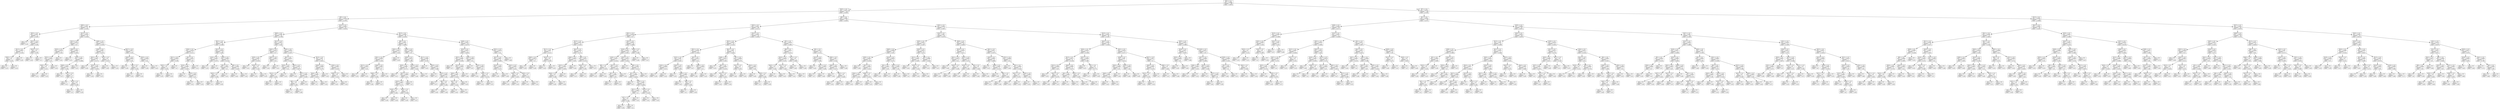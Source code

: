 digraph Tree {
node [shape=box] ;
0 [label="X[0] <= 0.5\nmse = 0.0099\nsamples = 500\nvalue = 0.4676"] ;
1 [label="X[42] <= 0.5\nmse = 0.0074\nsamples = 254\nvalue = 0.4205"] ;
0 -> 1 [labeldistance=2.5, labelangle=45, headlabel="True"] ;
2 [label="X[5] <= 0.5\nmse = 0.0054\nsamples = 113\nvalue = 0.3781"] ;
1 -> 2 ;
3 [label="X[39] <= 0.5\nmse = 0.0031\nsamples = 31\nvalue = 0.3161"] ;
2 -> 3 ;
4 [label="X[35] <= 0.5\nmse = 0.0021\nsamples = 6\nvalue = 0.2467"] ;
3 -> 4 ;
5 [label="mse = 0.0\nsamples = 1\nvalue = 0.16"] ;
4 -> 5 ;
6 [label="X[31] <= 0.5\nmse = 0.0007\nsamples = 5\nvalue = 0.264"] ;
4 -> 6 ;
7 [label="X[12] <= 0.5\nmse = 0.0002\nsamples = 3\nvalue = 0.2433"] ;
6 -> 7 ;
8 [label="X[26] <= 0.5\nmse = 0.0\nsamples = 2\nvalue = 0.235"] ;
7 -> 8 ;
9 [label="mse = 0.0\nsamples = 1\nvalue = 0.23"] ;
8 -> 9 ;
10 [label="mse = 0.0\nsamples = 1\nvalue = 0.24"] ;
8 -> 10 ;
11 [label="mse = 0.0\nsamples = 1\nvalue = 0.26"] ;
7 -> 11 ;
12 [label="X[10] <= 0.5\nmse = 0.0\nsamples = 2\nvalue = 0.295"] ;
6 -> 12 ;
13 [label="mse = 0.0\nsamples = 1\nvalue = 0.29"] ;
12 -> 13 ;
14 [label="mse = -0.0\nsamples = 1\nvalue = 0.3"] ;
12 -> 14 ;
15 [label="X[13] <= 0.5\nmse = 0.0019\nsamples = 25\nvalue = 0.3328"] ;
3 -> 15 ;
16 [label="X[12] <= 0.5\nmse = 0.0015\nsamples = 12\nvalue = 0.31"] ;
15 -> 16 ;
17 [label="X[25] <= 0.5\nmse = 0.0019\nsamples = 4\nvalue = 0.345"] ;
16 -> 17 ;
18 [label="X[31] <= 0.5\nmse = 0.0001\nsamples = 3\nvalue = 0.32"] ;
17 -> 18 ;
19 [label="X[43] <= 0.5\nmse = 0.0\nsamples = 2\nvalue = 0.315"] ;
18 -> 19 ;
20 [label="mse = 0.0\nsamples = 1\nvalue = 0.31"] ;
19 -> 20 ;
21 [label="mse = 0.0\nsamples = 1\nvalue = 0.32"] ;
19 -> 21 ;
22 [label="mse = -0.0\nsamples = 1\nvalue = 0.33"] ;
18 -> 22 ;
23 [label="mse = 0.0\nsamples = 1\nvalue = 0.42"] ;
17 -> 23 ;
24 [label="X[30] <= 0.5\nmse = 0.0004\nsamples = 8\nvalue = 0.2925"] ;
16 -> 24 ;
25 [label="mse = 0.0\nsamples = 1\nvalue = 0.25"] ;
24 -> 25 ;
26 [label="X[32] <= 0.5\nmse = 0.0002\nsamples = 7\nvalue = 0.2986"] ;
24 -> 26 ;
27 [label="X[48] <= 0.5\nmse = 0.0002\nsamples = 5\nvalue = 0.294"] ;
26 -> 27 ;
28 [label="mse = 0.0\nsamples = 1\nvalue = 0.27"] ;
27 -> 28 ;
29 [label="X[37] <= 0.5\nmse = 0.0\nsamples = 4\nvalue = 0.3"] ;
27 -> 29 ;
30 [label="mse = 0.0\nsamples = 1\nvalue = 0.31"] ;
29 -> 30 ;
31 [label="X[19] <= 0.5\nmse = 0.0\nsamples = 3\nvalue = 0.2967"] ;
29 -> 31 ;
32 [label="mse = 0.0\nsamples = 2\nvalue = 0.3"] ;
31 -> 32 ;
33 [label="mse = -0.0\nsamples = 1\nvalue = 0.29"] ;
31 -> 33 ;
34 [label="mse = -0.0\nsamples = 2\nvalue = 0.31"] ;
26 -> 34 ;
35 [label="X[48] <= 0.5\nmse = 0.0013\nsamples = 13\nvalue = 0.3538"] ;
15 -> 35 ;
36 [label="X[36] <= 0.5\nmse = 0.0007\nsamples = 8\nvalue = 0.3375"] ;
35 -> 36 ;
37 [label="X[32] <= 0.5\nmse = 0.0007\nsamples = 4\nvalue = 0.3175"] ;
36 -> 37 ;
38 [label="mse = 0.0\nsamples = 1\nvalue = 0.36"] ;
37 -> 38 ;
39 [label="X[33] <= 0.5\nmse = 0.0001\nsamples = 3\nvalue = 0.3033"] ;
37 -> 39 ;
40 [label="mse = 0.0\nsamples = 1\nvalue = 0.29"] ;
39 -> 40 ;
41 [label="mse = 0.0\nsamples = 2\nvalue = 0.31"] ;
39 -> 41 ;
42 [label="X[24] <= 0.5\nmse = 0.0\nsamples = 4\nvalue = 0.3575"] ;
36 -> 42 ;
43 [label="mse = 0.0\nsamples = 3\nvalue = 0.36"] ;
42 -> 43 ;
44 [label="mse = -0.0\nsamples = 1\nvalue = 0.35"] ;
42 -> 44 ;
45 [label="X[47] <= 0.5\nmse = 0.001\nsamples = 5\nvalue = 0.38"] ;
35 -> 45 ;
46 [label="X[38] <= 0.5\nmse = 0.0005\nsamples = 3\nvalue = 0.36"] ;
45 -> 46 ;
47 [label="mse = 0.0\nsamples = 1\nvalue = 0.39"] ;
46 -> 47 ;
48 [label="X[9] <= 0.5\nmse = 0.0\nsamples = 2\nvalue = 0.345"] ;
46 -> 48 ;
49 [label="mse = 0.0\nsamples = 1\nvalue = 0.35"] ;
48 -> 49 ;
50 [label="mse = 0.0\nsamples = 1\nvalue = 0.34"] ;
48 -> 50 ;
51 [label="X[35] <= 0.5\nmse = 0.0004\nsamples = 2\nvalue = 0.41"] ;
45 -> 51 ;
52 [label="mse = 0.0\nsamples = 1\nvalue = 0.39"] ;
51 -> 52 ;
53 [label="mse = -0.0\nsamples = 1\nvalue = 0.43"] ;
51 -> 53 ;
54 [label="X[15] <= 0.5\nmse = 0.0043\nsamples = 82\nvalue = 0.4016"] ;
2 -> 54 ;
55 [label="X[46] <= 0.5\nmse = 0.0036\nsamples = 42\nvalue = 0.3786"] ;
54 -> 55 ;
56 [label="X[31] <= 0.5\nmse = 0.003\nsamples = 19\nvalue = 0.3489"] ;
55 -> 56 ;
57 [label="X[34] <= 0.5\nmse = 0.0019\nsamples = 9\nvalue = 0.3111"] ;
56 -> 57 ;
58 [label="X[21] <= 0.5\nmse = 0.0003\nsamples = 5\nvalue = 0.336"] ;
57 -> 58 ;
59 [label="X[35] <= 0.5\nmse = 0.0\nsamples = 4\nvalue = 0.345"] ;
58 -> 59 ;
60 [label="mse = 0.0\nsamples = 2\nvalue = 0.35"] ;
59 -> 60 ;
61 [label="mse = -0.0\nsamples = 2\nvalue = 0.34"] ;
59 -> 61 ;
62 [label="mse = 0.0\nsamples = 1\nvalue = 0.3"] ;
58 -> 62 ;
63 [label="X[4] <= 0.5\nmse = 0.0021\nsamples = 4\nvalue = 0.28"] ;
57 -> 63 ;
64 [label="X[18] <= 0.5\nmse = 0.0006\nsamples = 3\nvalue = 0.3033"] ;
63 -> 64 ;
65 [label="mse = 0.0\nsamples = 1\nvalue = 0.27"] ;
64 -> 65 ;
66 [label="X[24] <= 0.5\nmse = 0.0001\nsamples = 2\nvalue = 0.32"] ;
64 -> 66 ;
67 [label="mse = 0.0\nsamples = 1\nvalue = 0.31"] ;
66 -> 67 ;
68 [label="mse = 0.0\nsamples = 1\nvalue = 0.33"] ;
66 -> 68 ;
69 [label="mse = -0.0\nsamples = 1\nvalue = 0.21"] ;
63 -> 69 ;
70 [label="X[21] <= 0.5\nmse = 0.0016\nsamples = 10\nvalue = 0.383"] ;
56 -> 70 ;
71 [label="X[10] <= 0.5\nmse = 0.0002\nsamples = 4\nvalue = 0.3375"] ;
70 -> 71 ;
72 [label="mse = 0.0\nsamples = 3\nvalue = 0.33"] ;
71 -> 72 ;
73 [label="mse = -0.0\nsamples = 1\nvalue = 0.36"] ;
71 -> 73 ;
74 [label="X[20] <= 0.5\nmse = 0.0003\nsamples = 6\nvalue = 0.4133"] ;
70 -> 74 ;
75 [label="X[8] <= 0.5\nmse = 0.0001\nsamples = 3\nvalue = 0.4"] ;
74 -> 75 ;
76 [label="X[33] <= 0.5\nmse = 0.0\nsamples = 2\nvalue = 0.395"] ;
75 -> 76 ;
77 [label="mse = 0.0\nsamples = 1\nvalue = 0.4"] ;
76 -> 77 ;
78 [label="mse = 0.0\nsamples = 1\nvalue = 0.39"] ;
76 -> 78 ;
79 [label="mse = 0.0\nsamples = 1\nvalue = 0.41"] ;
75 -> 79 ;
80 [label="X[9] <= 0.5\nmse = 0.0001\nsamples = 3\nvalue = 0.4267"] ;
74 -> 80 ;
81 [label="mse = 0.0\nsamples = 1\nvalue = 0.44"] ;
80 -> 81 ;
82 [label="mse = -0.0\nsamples = 2\nvalue = 0.42"] ;
80 -> 82 ;
83 [label="X[12] <= 0.5\nmse = 0.0027\nsamples = 23\nvalue = 0.403"] ;
55 -> 83 ;
84 [label="X[43] <= 0.5\nmse = 0.0013\nsamples = 8\nvalue = 0.37"] ;
83 -> 84 ;
85 [label="X[20] <= 0.5\nmse = 0.0007\nsamples = 6\nvalue = 0.3533"] ;
84 -> 85 ;
86 [label="mse = 0.0\nsamples = 1\nvalue = 0.41"] ;
85 -> 86 ;
87 [label="X[29] <= 0.5\nmse = 0.0\nsamples = 5\nvalue = 0.342"] ;
85 -> 87 ;
88 [label="mse = 0.0\nsamples = 1\nvalue = 0.35"] ;
87 -> 88 ;
89 [label="mse = -0.0\nsamples = 4\nvalue = 0.34"] ;
87 -> 89 ;
90 [label="X[45] <= 0.5\nmse = 0.0001\nsamples = 2\nvalue = 0.42"] ;
84 -> 90 ;
91 [label="mse = 0.0\nsamples = 1\nvalue = 0.43"] ;
90 -> 91 ;
92 [label="mse = 0.0\nsamples = 1\nvalue = 0.41"] ;
90 -> 92 ;
93 [label="X[16] <= 0.5\nmse = 0.0026\nsamples = 15\nvalue = 0.4207"] ;
83 -> 93 ;
94 [label="X[4] <= 0.5\nmse = 0.0023\nsamples = 7\nvalue = 0.4543"] ;
93 -> 94 ;
95 [label="X[20] <= 0.5\nmse = 0.0001\nsamples = 3\nvalue = 0.41"] ;
94 -> 95 ;
96 [label="X[14] <= 0.5\nmse = 0.0\nsamples = 2\nvalue = 0.405"] ;
95 -> 96 ;
97 [label="mse = 0.0\nsamples = 1\nvalue = 0.4"] ;
96 -> 97 ;
98 [label="mse = -0.0\nsamples = 1\nvalue = 0.41"] ;
96 -> 98 ;
99 [label="mse = 0.0\nsamples = 1\nvalue = 0.42"] ;
95 -> 99 ;
100 [label="X[33] <= 0.5\nmse = 0.0013\nsamples = 4\nvalue = 0.4875"] ;
94 -> 100 ;
101 [label="mse = 0.0\nsamples = 1\nvalue = 0.43"] ;
100 -> 101 ;
102 [label="X[47] <= 0.5\nmse = 0.0003\nsamples = 3\nvalue = 0.5067"] ;
100 -> 102 ;
103 [label="X[9] <= 0.5\nmse = 0.0\nsamples = 2\nvalue = 0.495"] ;
102 -> 103 ;
104 [label="mse = 0.0\nsamples = 1\nvalue = 0.5"] ;
103 -> 104 ;
105 [label="mse = 0.0\nsamples = 1\nvalue = 0.49"] ;
103 -> 105 ;
106 [label="mse = 0.0\nsamples = 1\nvalue = 0.53"] ;
102 -> 106 ;
107 [label="X[14] <= 0.5\nmse = 0.001\nsamples = 8\nvalue = 0.3912"] ;
93 -> 107 ;
108 [label="X[38] <= 0.5\nmse = 0.0009\nsamples = 5\nvalue = 0.376"] ;
107 -> 108 ;
109 [label="X[44] <= 0.5\nmse = 0.0005\nsamples = 4\nvalue = 0.3875"] ;
108 -> 109 ;
110 [label="mse = 0.0\nsamples = 3\nvalue = 0.4"] ;
109 -> 110 ;
111 [label="mse = -0.0\nsamples = 1\nvalue = 0.35"] ;
109 -> 111 ;
112 [label="mse = 0.0\nsamples = 1\nvalue = 0.33"] ;
108 -> 112 ;
113 [label="X[18] <= 0.5\nmse = 0.0002\nsamples = 3\nvalue = 0.4167"] ;
107 -> 113 ;
114 [label="X[38] <= 0.5\nmse = 0.0\nsamples = 2\nvalue = 0.425"] ;
113 -> 114 ;
115 [label="mse = 0.0\nsamples = 1\nvalue = 0.43"] ;
114 -> 115 ;
116 [label="mse = 0.0\nsamples = 1\nvalue = 0.42"] ;
114 -> 116 ;
117 [label="mse = 0.0\nsamples = 1\nvalue = 0.4"] ;
113 -> 117 ;
118 [label="X[13] <= 0.5\nmse = 0.0039\nsamples = 40\nvalue = 0.4258"] ;
54 -> 118 ;
119 [label="X[8] <= 0.5\nmse = 0.0037\nsamples = 22\nvalue = 0.3995"] ;
118 -> 119 ;
120 [label="X[33] <= 0.5\nmse = 0.0011\nsamples = 6\nvalue = 0.345"] ;
119 -> 120 ;
121 [label="X[41] <= 0.5\nmse = 0.0003\nsamples = 5\nvalue = 0.358"] ;
120 -> 121 ;
122 [label="X[12] <= 0.5\nmse = 0.0001\nsamples = 2\nvalue = 0.34"] ;
121 -> 122 ;
123 [label="mse = 0.0\nsamples = 1\nvalue = 0.33"] ;
122 -> 123 ;
124 [label="mse = 0.0\nsamples = 1\nvalue = 0.35"] ;
122 -> 124 ;
125 [label="X[48] <= 0.5\nmse = 0.0001\nsamples = 3\nvalue = 0.37"] ;
121 -> 125 ;
126 [label="X[46] <= 0.5\nmse = 0.0\nsamples = 2\nvalue = 0.365"] ;
125 -> 126 ;
127 [label="mse = 0.0\nsamples = 1\nvalue = 0.36"] ;
126 -> 127 ;
128 [label="mse = -0.0\nsamples = 1\nvalue = 0.37"] ;
126 -> 128 ;
129 [label="mse = 0.0\nsamples = 1\nvalue = 0.38"] ;
125 -> 129 ;
130 [label="mse = -0.0\nsamples = 1\nvalue = 0.28"] ;
120 -> 130 ;
131 [label="X[36] <= 0.5\nmse = 0.0032\nsamples = 16\nvalue = 0.42"] ;
119 -> 131 ;
132 [label="X[38] <= 0.5\nmse = 0.0015\nsamples = 10\nvalue = 0.386"] ;
131 -> 132 ;
133 [label="X[30] <= 0.5\nmse = 0.0008\nsamples = 8\nvalue = 0.3712"] ;
132 -> 133 ;
134 [label="mse = 0.0\nsamples = 1\nvalue = 0.31"] ;
133 -> 134 ;
135 [label="X[47] <= 0.5\nmse = 0.0003\nsamples = 7\nvalue = 0.38"] ;
133 -> 135 ;
136 [label="X[19] <= 0.5\nmse = 0.0001\nsamples = 5\nvalue = 0.372"] ;
135 -> 136 ;
137 [label="X[16] <= 0.5\nmse = 0.0\nsamples = 2\nvalue = 0.385"] ;
136 -> 137 ;
138 [label="mse = 0.0\nsamples = 1\nvalue = 0.39"] ;
137 -> 138 ;
139 [label="mse = -0.0\nsamples = 1\nvalue = 0.38"] ;
137 -> 139 ;
140 [label="X[44] <= 0.5\nmse = 0.0\nsamples = 3\nvalue = 0.3633"] ;
136 -> 140 ;
141 [label="mse = 0.0\nsamples = 2\nvalue = 0.36"] ;
140 -> 141 ;
142 [label="mse = -0.0\nsamples = 1\nvalue = 0.37"] ;
140 -> 142 ;
143 [label="mse = 0.0\nsamples = 2\nvalue = 0.4"] ;
135 -> 143 ;
144 [label="X[16] <= 0.5\nmse = 0.0002\nsamples = 2\nvalue = 0.445"] ;
132 -> 144 ;
145 [label="mse = 0.0\nsamples = 1\nvalue = 0.46"] ;
144 -> 145 ;
146 [label="mse = -0.0\nsamples = 1\nvalue = 0.43"] ;
144 -> 146 ;
147 [label="X[11] <= 0.5\nmse = 0.0008\nsamples = 6\nvalue = 0.4767"] ;
131 -> 147 ;
148 [label="mse = 0.0\nsamples = 1\nvalue = 0.42"] ;
147 -> 148 ;
149 [label="X[34] <= 0.5\nmse = 0.0001\nsamples = 5\nvalue = 0.488"] ;
147 -> 149 ;
150 [label="mse = 0.0\nsamples = 2\nvalue = 0.5"] ;
149 -> 150 ;
151 [label="X[22] <= 0.5\nmse = 0.0001\nsamples = 3\nvalue = 0.48"] ;
149 -> 151 ;
152 [label="mse = 0.0\nsamples = 1\nvalue = 0.47"] ;
151 -> 152 ;
153 [label="X[9] <= 0.5\nmse = 0.0\nsamples = 2\nvalue = 0.485"] ;
151 -> 153 ;
154 [label="mse = 0.0\nsamples = 1\nvalue = 0.49"] ;
153 -> 154 ;
155 [label="mse = 0.0\nsamples = 1\nvalue = 0.48"] ;
153 -> 155 ;
156 [label="X[48] <= 0.5\nmse = 0.0022\nsamples = 18\nvalue = 0.4578"] ;
118 -> 156 ;
157 [label="X[25] <= 0.5\nmse = 0.0012\nsamples = 11\nvalue = 0.4818"] ;
156 -> 157 ;
158 [label="X[32] <= 0.5\nmse = 0.0006\nsamples = 6\nvalue = 0.4583"] ;
157 -> 158 ;
159 [label="mse = 0.0\nsamples = 1\nvalue = 0.5"] ;
158 -> 159 ;
160 [label="X[12] <= 0.5\nmse = 0.0003\nsamples = 5\nvalue = 0.45"] ;
158 -> 160 ;
161 [label="X[36] <= 0.5\nmse = 0.0001\nsamples = 4\nvalue = 0.4425"] ;
160 -> 161 ;
162 [label="X[3] <= 0.5\nmse = 0.0\nsamples = 2\nvalue = 0.435"] ;
161 -> 162 ;
163 [label="mse = 0.0\nsamples = 1\nvalue = 0.44"] ;
162 -> 163 ;
164 [label="mse = -0.0\nsamples = 1\nvalue = 0.43"] ;
162 -> 164 ;
165 [label="mse = 0.0\nsamples = 2\nvalue = 0.45"] ;
161 -> 165 ;
166 [label="mse = 0.0\nsamples = 1\nvalue = 0.48"] ;
160 -> 166 ;
167 [label="X[20] <= 0.5\nmse = 0.0005\nsamples = 5\nvalue = 0.51"] ;
157 -> 167 ;
168 [label="mse = 0.0\nsamples = 1\nvalue = 0.47"] ;
167 -> 168 ;
169 [label="X[10] <= 0.5\nmse = 0.0002\nsamples = 4\nvalue = 0.52"] ;
167 -> 169 ;
170 [label="mse = 0.0\nsamples = 1\nvalue = 0.54"] ;
169 -> 170 ;
171 [label="X[44] <= 0.5\nmse = 0.0\nsamples = 3\nvalue = 0.5133"] ;
169 -> 171 ;
172 [label="mse = 0.0\nsamples = 1\nvalue = 0.52"] ;
171 -> 172 ;
173 [label="mse = 0.0\nsamples = 2\nvalue = 0.51"] ;
171 -> 173 ;
174 [label="X[31] <= 0.5\nmse = 0.0014\nsamples = 7\nvalue = 0.42"] ;
156 -> 174 ;
175 [label="X[47] <= 0.5\nmse = 0.0007\nsamples = 6\nvalue = 0.4083"] ;
174 -> 175 ;
176 [label="X[10] <= 0.5\nmse = 0.0002\nsamples = 2\nvalue = 0.375"] ;
175 -> 176 ;
177 [label="mse = 0.0\nsamples = 1\nvalue = 0.36"] ;
176 -> 177 ;
178 [label="mse = 0.0\nsamples = 1\nvalue = 0.39"] ;
176 -> 178 ;
179 [label="X[41] <= 0.5\nmse = 0.0001\nsamples = 4\nvalue = 0.425"] ;
175 -> 179 ;
180 [label="X[30] <= 0.5\nmse = 0.0\nsamples = 2\nvalue = 0.435"] ;
179 -> 180 ;
181 [label="mse = 0.0\nsamples = 1\nvalue = 0.44"] ;
180 -> 181 ;
182 [label="mse = -0.0\nsamples = 1\nvalue = 0.43"] ;
180 -> 182 ;
183 [label="X[30] <= 0.5\nmse = 0.0\nsamples = 2\nvalue = 0.415"] ;
179 -> 183 ;
184 [label="mse = 0.0\nsamples = 1\nvalue = 0.42"] ;
183 -> 184 ;
185 [label="mse = -0.0\nsamples = 1\nvalue = 0.41"] ;
183 -> 185 ;
186 [label="mse = 0.0\nsamples = 1\nvalue = 0.49"] ;
174 -> 186 ;
187 [label="X[8] <= 0.5\nmse = 0.0065\nsamples = 141\nvalue = 0.4545"] ;
1 -> 187 ;
188 [label="X[33] <= 0.5\nmse = 0.0051\nsamples = 68\nvalue = 0.4113"] ;
187 -> 188 ;
189 [label="X[31] <= 0.5\nmse = 0.0028\nsamples = 33\nvalue = 0.37"] ;
188 -> 189 ;
190 [label="X[15] <= 0.5\nmse = 0.0023\nsamples = 15\nvalue = 0.3453"] ;
189 -> 190 ;
191 [label="X[11] <= 0.5\nmse = 0.001\nsamples = 7\nvalue = 0.3157"] ;
190 -> 191 ;
192 [label="X[48] <= 0.5\nmse = 0.0012\nsamples = 4\nvalue = 0.3"] ;
191 -> 192 ;
193 [label="mse = -0.0\nsamples = 3\nvalue = 0.28"] ;
192 -> 193 ;
194 [label="mse = 0.0\nsamples = 1\nvalue = 0.36"] ;
192 -> 194 ;
195 [label="X[19] <= 0.5\nmse = 0.0\nsamples = 3\nvalue = 0.3367"] ;
191 -> 195 ;
196 [label="mse = 0.0\nsamples = 2\nvalue = 0.34"] ;
195 -> 196 ;
197 [label="mse = -0.0\nsamples = 1\nvalue = 0.33"] ;
195 -> 197 ;
198 [label="X[41] <= 0.5\nmse = 0.0019\nsamples = 8\nvalue = 0.3713"] ;
190 -> 198 ;
199 [label="X[48] <= 0.5\nmse = 0.0005\nsamples = 4\nvalue = 0.405"] ;
198 -> 199 ;
200 [label="X[10] <= 0.5\nmse = 0.0002\nsamples = 3\nvalue = 0.3933"] ;
199 -> 200 ;
201 [label="X[44] <= 0.5\nmse = 0.0\nsamples = 2\nvalue = 0.385"] ;
200 -> 201 ;
202 [label="mse = 0.0\nsamples = 1\nvalue = 0.38"] ;
201 -> 202 ;
203 [label="mse = -0.0\nsamples = 1\nvalue = 0.39"] ;
201 -> 203 ;
204 [label="mse = 0.0\nsamples = 1\nvalue = 0.41"] ;
200 -> 204 ;
205 [label="mse = -0.0\nsamples = 1\nvalue = 0.44"] ;
199 -> 205 ;
206 [label="X[6] <= 0.5\nmse = 0.0011\nsamples = 4\nvalue = 0.3375"] ;
198 -> 206 ;
207 [label="X[44] <= 0.5\nmse = 0.0\nsamples = 2\nvalue = 0.305"] ;
206 -> 207 ;
208 [label="mse = 0.0\nsamples = 1\nvalue = 0.31"] ;
207 -> 208 ;
209 [label="mse = -0.0\nsamples = 1\nvalue = 0.3"] ;
207 -> 209 ;
210 [label="mse = -0.0\nsamples = 2\nvalue = 0.37"] ;
206 -> 210 ;
211 [label="X[10] <= 0.5\nmse = 0.0023\nsamples = 18\nvalue = 0.3906"] ;
189 -> 211 ;
212 [label="X[19] <= 0.5\nmse = 0.0018\nsamples = 16\nvalue = 0.3812"] ;
211 -> 212 ;
213 [label="X[16] <= 0.5\nmse = 0.0011\nsamples = 7\nvalue = 0.3543"] ;
212 -> 213 ;
214 [label="X[9] <= 0.5\nmse = 0.0\nsamples = 4\nvalue = 0.3325"] ;
213 -> 214 ;
215 [label="mse = 0.0\nsamples = 3\nvalue = 0.33"] ;
214 -> 215 ;
216 [label="mse = -0.0\nsamples = 1\nvalue = 0.34"] ;
214 -> 216 ;
217 [label="X[41] <= 0.5\nmse = 0.0012\nsamples = 3\nvalue = 0.3833"] ;
213 -> 217 ;
218 [label="X[5] <= 0.5\nmse = 0.0001\nsamples = 2\nvalue = 0.36"] ;
217 -> 218 ;
219 [label="mse = 0.0\nsamples = 1\nvalue = 0.37"] ;
218 -> 219 ;
220 [label="mse = -0.0\nsamples = 1\nvalue = 0.35"] ;
218 -> 220 ;
221 [label="mse = 0.0\nsamples = 1\nvalue = 0.43"] ;
217 -> 221 ;
222 [label="X[23] <= 0.5\nmse = 0.0013\nsamples = 9\nvalue = 0.4022"] ;
212 -> 222 ;
223 [label="mse = 0.0\nsamples = 1\nvalue = 0.33"] ;
222 -> 223 ;
224 [label="X[9] <= 0.5\nmse = 0.0007\nsamples = 8\nvalue = 0.4112"] ;
222 -> 224 ;
225 [label="X[1] <= 0.5\nmse = 0.0003\nsamples = 7\nvalue = 0.4029"] ;
224 -> 225 ;
226 [label="mse = 0.0\nsamples = 1\nvalue = 0.37"] ;
225 -> 226 ;
227 [label="X[25] <= 0.5\nmse = 0.0001\nsamples = 6\nvalue = 0.4083"] ;
225 -> 227 ;
228 [label="X[21] <= 0.5\nmse = 0.0001\nsamples = 3\nvalue = 0.4"] ;
227 -> 228 ;
229 [label="X[2] <= 0.5\nmse = 0.0\nsamples = 2\nvalue = 0.395"] ;
228 -> 229 ;
230 [label="mse = 0.0\nsamples = 1\nvalue = 0.39"] ;
229 -> 230 ;
231 [label="mse = 0.0\nsamples = 1\nvalue = 0.4"] ;
229 -> 231 ;
232 [label="mse = 0.0\nsamples = 1\nvalue = 0.41"] ;
228 -> 232 ;
233 [label="X[14] <= 0.5\nmse = 0.0\nsamples = 3\nvalue = 0.4167"] ;
227 -> 233 ;
234 [label="mse = 0.0\nsamples = 1\nvalue = 0.41"] ;
233 -> 234 ;
235 [label="mse = -0.0\nsamples = 2\nvalue = 0.42"] ;
233 -> 235 ;
236 [label="mse = 0.0\nsamples = 1\nvalue = 0.47"] ;
224 -> 236 ;
237 [label="X[48] <= 0.5\nmse = 0.0\nsamples = 2\nvalue = 0.465"] ;
211 -> 237 ;
238 [label="mse = 0.0\nsamples = 1\nvalue = 0.46"] ;
237 -> 238 ;
239 [label="mse = 0.0\nsamples = 1\nvalue = 0.47"] ;
237 -> 239 ;
240 [label="X[14] <= 0.5\nmse = 0.0042\nsamples = 35\nvalue = 0.4503"] ;
188 -> 240 ;
241 [label="X[25] <= 0.5\nmse = 0.0033\nsamples = 18\nvalue = 0.4144"] ;
240 -> 241 ;
242 [label="X[31] <= 0.5\nmse = 0.0028\nsamples = 9\nvalue = 0.3844"] ;
241 -> 242 ;
243 [label="X[15] <= 0.5\nmse = 0.002\nsamples = 6\nvalue = 0.3617"] ;
242 -> 243 ;
244 [label="X[19] <= 0.5\nmse = 0.0006\nsamples = 2\nvalue = 0.315"] ;
243 -> 244 ;
245 [label="mse = 0.0\nsamples = 1\nvalue = 0.29"] ;
244 -> 245 ;
246 [label="mse = 0.0\nsamples = 1\nvalue = 0.34"] ;
244 -> 246 ;
247 [label="X[43] <= 0.5\nmse = 0.0011\nsamples = 4\nvalue = 0.385"] ;
243 -> 247 ;
248 [label="mse = 0.0\nsamples = 1\nvalue = 0.33"] ;
247 -> 248 ;
249 [label="X[48] <= 0.5\nmse = 0.0002\nsamples = 3\nvalue = 0.4033"] ;
247 -> 249 ;
250 [label="mse = 0.0\nsamples = 1\nvalue = 0.42"] ;
249 -> 250 ;
251 [label="X[6] <= 0.5\nmse = 0.0\nsamples = 2\nvalue = 0.395"] ;
249 -> 251 ;
252 [label="mse = 0.0\nsamples = 1\nvalue = 0.4"] ;
251 -> 252 ;
253 [label="mse = 0.0\nsamples = 1\nvalue = 0.39"] ;
251 -> 253 ;
254 [label="X[5] <= 0.5\nmse = 0.0011\nsamples = 3\nvalue = 0.43"] ;
242 -> 254 ;
255 [label="mse = 0.0\nsamples = 1\nvalue = 0.47"] ;
254 -> 255 ;
256 [label="X[36] <= 0.5\nmse = 0.0004\nsamples = 2\nvalue = 0.41"] ;
254 -> 256 ;
257 [label="mse = 0.0\nsamples = 1\nvalue = 0.39"] ;
256 -> 257 ;
258 [label="mse = -0.0\nsamples = 1\nvalue = 0.43"] ;
256 -> 258 ;
259 [label="X[41] <= 0.5\nmse = 0.002\nsamples = 9\nvalue = 0.4444"] ;
241 -> 259 ;
260 [label="X[48] <= 0.5\nmse = 0.0012\nsamples = 4\nvalue = 0.405"] ;
259 -> 260 ;
261 [label="mse = 0.0\nsamples = 1\nvalue = 0.35"] ;
260 -> 261 ;
262 [label="X[9] <= 0.5\nmse = 0.0003\nsamples = 3\nvalue = 0.4233"] ;
260 -> 262 ;
263 [label="mse = 0.0\nsamples = 1\nvalue = 0.4"] ;
262 -> 263 ;
264 [label="X[31] <= 0.5\nmse = 0.0\nsamples = 2\nvalue = 0.435"] ;
262 -> 264 ;
265 [label="mse = 0.0\nsamples = 1\nvalue = 0.43"] ;
264 -> 265 ;
266 [label="mse = -0.0\nsamples = 1\nvalue = 0.44"] ;
264 -> 266 ;
267 [label="X[1] <= 0.5\nmse = 0.0003\nsamples = 5\nvalue = 0.476"] ;
259 -> 267 ;
268 [label="X[21] <= 0.5\nmse = 0.0\nsamples = 2\nvalue = 0.455"] ;
267 -> 268 ;
269 [label="mse = 0.0\nsamples = 1\nvalue = 0.46"] ;
268 -> 269 ;
270 [label="mse = 0.0\nsamples = 1\nvalue = 0.45"] ;
268 -> 270 ;
271 [label="X[34] <= 0.5\nmse = 0.0001\nsamples = 3\nvalue = 0.49"] ;
267 -> 271 ;
272 [label="mse = 0.0\nsamples = 1\nvalue = 0.48"] ;
271 -> 272 ;
273 [label="X[38] <= 0.5\nmse = 0.0\nsamples = 2\nvalue = 0.495"] ;
271 -> 273 ;
274 [label="mse = 0.0\nsamples = 1\nvalue = 0.5"] ;
273 -> 274 ;
275 [label="mse = 0.0\nsamples = 1\nvalue = 0.49"] ;
273 -> 275 ;
276 [label="X[2] <= 0.5\nmse = 0.0024\nsamples = 17\nvalue = 0.4882"] ;
240 -> 276 ;
277 [label="X[6] <= 0.5\nmse = 0.0012\nsamples = 7\nvalue = 0.4514"] ;
276 -> 277 ;
278 [label="X[24] <= 0.5\nmse = 0.0004\nsamples = 4\nvalue = 0.425"] ;
277 -> 278 ;
279 [label="X[45] <= 0.5\nmse = 0.0\nsamples = 2\nvalue = 0.445"] ;
278 -> 279 ;
280 [label="mse = 0.0\nsamples = 1\nvalue = 0.44"] ;
279 -> 280 ;
281 [label="mse = 0.0\nsamples = 1\nvalue = 0.45"] ;
279 -> 281 ;
282 [label="X[11] <= 0.5\nmse = 0.0\nsamples = 2\nvalue = 0.405"] ;
278 -> 282 ;
283 [label="mse = 0.0\nsamples = 1\nvalue = 0.41"] ;
282 -> 283 ;
284 [label="mse = -0.0\nsamples = 1\nvalue = 0.4"] ;
282 -> 284 ;
285 [label="X[12] <= 0.5\nmse = 0.0\nsamples = 3\nvalue = 0.4867"] ;
277 -> 285 ;
286 [label="mse = 0.0\nsamples = 1\nvalue = 0.48"] ;
285 -> 286 ;
287 [label="mse = -0.0\nsamples = 2\nvalue = 0.49"] ;
285 -> 287 ;
288 [label="X[4] <= 0.5\nmse = 0.0017\nsamples = 10\nvalue = 0.514"] ;
276 -> 288 ;
289 [label="X[10] <= 0.5\nmse = 0.0005\nsamples = 5\nvalue = 0.484"] ;
288 -> 289 ;
290 [label="mse = 0.0\nsamples = 1\nvalue = 0.44"] ;
289 -> 290 ;
291 [label="X[37] <= 0.5\nmse = 0.0001\nsamples = 4\nvalue = 0.495"] ;
289 -> 291 ;
292 [label="mse = 0.0\nsamples = 3\nvalue = 0.5"] ;
291 -> 292 ;
293 [label="mse = -0.0\nsamples = 1\nvalue = 0.48"] ;
291 -> 293 ;
294 [label="X[38] <= 0.5\nmse = 0.001\nsamples = 5\nvalue = 0.544"] ;
288 -> 294 ;
295 [label="X[48] <= 0.5\nmse = 0.0004\nsamples = 4\nvalue = 0.5575"] ;
294 -> 295 ;
296 [label="mse = 0.0\nsamples = 1\nvalue = 0.59"] ;
295 -> 296 ;
297 [label="X[34] <= 0.5\nmse = 0.0\nsamples = 3\nvalue = 0.5467"] ;
295 -> 297 ;
298 [label="mse = 0.0\nsamples = 1\nvalue = 0.54"] ;
297 -> 298 ;
299 [label="mse = -0.0\nsamples = 2\nvalue = 0.55"] ;
297 -> 299 ;
300 [label="mse = -0.0\nsamples = 1\nvalue = 0.49"] ;
294 -> 300 ;
301 [label="X[25] <= 0.5\nmse = 0.0043\nsamples = 73\nvalue = 0.4947"] ;
187 -> 301 ;
302 [label="X[14] <= 0.5\nmse = 0.003\nsamples = 34\nvalue = 0.4579"] ;
301 -> 302 ;
303 [label="X[33] <= 0.5\nmse = 0.0022\nsamples = 16\nvalue = 0.4287"] ;
302 -> 303 ;
304 [label="X[48] <= 0.5\nmse = 0.0008\nsamples = 10\nvalue = 0.401"] ;
303 -> 304 ;
305 [label="X[30] <= 0.5\nmse = 0.0003\nsamples = 6\nvalue = 0.4183"] ;
304 -> 305 ;
306 [label="mse = 0.0\nsamples = 1\nvalue = 0.39"] ;
305 -> 306 ;
307 [label="X[3] <= 0.5\nmse = 0.0002\nsamples = 5\nvalue = 0.424"] ;
305 -> 307 ;
308 [label="X[34] <= 0.5\nmse = 0.0002\nsamples = 2\nvalue = 0.435"] ;
307 -> 308 ;
309 [label="mse = 0.0\nsamples = 1\nvalue = 0.45"] ;
308 -> 309 ;
310 [label="mse = 0.0\nsamples = 1\nvalue = 0.42"] ;
308 -> 310 ;
311 [label="X[46] <= 0.5\nmse = 0.0\nsamples = 3\nvalue = 0.4167"] ;
307 -> 311 ;
312 [label="mse = -0.0\nsamples = 2\nvalue = 0.42"] ;
311 -> 312 ;
313 [label="mse = 0.0\nsamples = 1\nvalue = 0.41"] ;
311 -> 313 ;
314 [label="X[18] <= 0.5\nmse = 0.0003\nsamples = 4\nvalue = 0.375"] ;
304 -> 314 ;
315 [label="X[3] <= 0.5\nmse = 0.0001\nsamples = 2\nvalue = 0.36"] ;
314 -> 315 ;
316 [label="mse = 0.0\nsamples = 1\nvalue = 0.35"] ;
315 -> 316 ;
317 [label="mse = -0.0\nsamples = 1\nvalue = 0.37"] ;
315 -> 317 ;
318 [label="X[37] <= 0.5\nmse = 0.0001\nsamples = 2\nvalue = 0.39"] ;
314 -> 318 ;
319 [label="mse = 0.0\nsamples = 1\nvalue = 0.38"] ;
318 -> 319 ;
320 [label="mse = -0.0\nsamples = 1\nvalue = 0.4"] ;
318 -> 320 ;
321 [label="X[35] <= 0.5\nmse = 0.0012\nsamples = 6\nvalue = 0.475"] ;
303 -> 321 ;
322 [label="X[15] <= 0.5\nmse = 0.0002\nsamples = 3\nvalue = 0.4467"] ;
321 -> 322 ;
323 [label="mse = 0.0\nsamples = 1\nvalue = 0.43"] ;
322 -> 323 ;
324 [label="X[20] <= 0.5\nmse = 0.0\nsamples = 2\nvalue = 0.455"] ;
322 -> 324 ;
325 [label="mse = 0.0\nsamples = 1\nvalue = 0.45"] ;
324 -> 325 ;
326 [label="mse = 0.0\nsamples = 1\nvalue = 0.46"] ;
324 -> 326 ;
327 [label="X[6] <= 0.5\nmse = 0.0006\nsamples = 3\nvalue = 0.5033"] ;
321 -> 327 ;
328 [label="mse = 0.0\nsamples = 2\nvalue = 0.52"] ;
327 -> 328 ;
329 [label="mse = 0.0\nsamples = 1\nvalue = 0.47"] ;
327 -> 329 ;
330 [label="X[38] <= 0.5\nmse = 0.0022\nsamples = 18\nvalue = 0.4839"] ;
302 -> 330 ;
331 [label="X[24] <= 0.5\nmse = 0.0016\nsamples = 7\nvalue = 0.4471"] ;
330 -> 331 ;
332 [label="X[31] <= 0.5\nmse = 0.0013\nsamples = 3\nvalue = 0.41"] ;
331 -> 332 ;
333 [label="mse = 0.0\nsamples = 1\nvalue = 0.46"] ;
332 -> 333 ;
334 [label="X[26] <= 0.5\nmse = 0.0\nsamples = 2\nvalue = 0.385"] ;
332 -> 334 ;
335 [label="mse = 0.0\nsamples = 1\nvalue = 0.39"] ;
334 -> 335 ;
336 [label="mse = -0.0\nsamples = 1\nvalue = 0.38"] ;
334 -> 336 ;
337 [label="X[32] <= 0.5\nmse = 0.0001\nsamples = 4\nvalue = 0.475"] ;
331 -> 337 ;
338 [label="X[19] <= 0.5\nmse = 0.0\nsamples = 2\nvalue = 0.465"] ;
337 -> 338 ;
339 [label="mse = 0.0\nsamples = 1\nvalue = 0.46"] ;
338 -> 339 ;
340 [label="mse = 0.0\nsamples = 1\nvalue = 0.47"] ;
338 -> 340 ;
341 [label="X[4] <= 0.5\nmse = 0.0\nsamples = 2\nvalue = 0.485"] ;
337 -> 341 ;
342 [label="mse = 0.0\nsamples = 1\nvalue = 0.48"] ;
341 -> 342 ;
343 [label="mse = 0.0\nsamples = 1\nvalue = 0.49"] ;
341 -> 343 ;
344 [label="X[41] <= 0.5\nmse = 0.0011\nsamples = 11\nvalue = 0.5073"] ;
330 -> 344 ;
345 [label="X[20] <= 0.5\nmse = 0.0005\nsamples = 6\nvalue = 0.4883"] ;
344 -> 345 ;
346 [label="mse = 0.0\nsamples = 2\nvalue = 0.52"] ;
345 -> 346 ;
347 [label="X[48] <= 0.5\nmse = 0.0001\nsamples = 4\nvalue = 0.4725"] ;
345 -> 347 ;
348 [label="mse = 0.0\nsamples = 2\nvalue = 0.48"] ;
347 -> 348 ;
349 [label="X[6] <= 0.5\nmse = 0.0\nsamples = 2\nvalue = 0.465"] ;
347 -> 349 ;
350 [label="mse = 0.0\nsamples = 1\nvalue = 0.47"] ;
349 -> 350 ;
351 [label="mse = 0.0\nsamples = 1\nvalue = 0.46"] ;
349 -> 351 ;
352 [label="X[15] <= 0.5\nmse = 0.0009\nsamples = 5\nvalue = 0.53"] ;
344 -> 352 ;
353 [label="mse = 0.0\nsamples = 1\nvalue = 0.48"] ;
352 -> 353 ;
354 [label="X[2] <= 0.5\nmse = 0.0004\nsamples = 4\nvalue = 0.5425"] ;
352 -> 354 ;
355 [label="X[47] <= 0.5\nmse = 0.0\nsamples = 2\nvalue = 0.525"] ;
354 -> 355 ;
356 [label="mse = 0.0\nsamples = 1\nvalue = 0.52"] ;
355 -> 356 ;
357 [label="mse = 0.0\nsamples = 1\nvalue = 0.53"] ;
355 -> 357 ;
358 [label="X[18] <= 0.5\nmse = 0.0001\nsamples = 2\nvalue = 0.56"] ;
354 -> 358 ;
359 [label="mse = 0.0\nsamples = 1\nvalue = 0.55"] ;
358 -> 359 ;
360 [label="mse = -0.0\nsamples = 1\nvalue = 0.57"] ;
358 -> 360 ;
361 [label="X[10] <= 0.5\nmse = 0.0033\nsamples = 39\nvalue = 0.5267"] ;
301 -> 361 ;
362 [label="X[43] <= 0.5\nmse = 0.0026\nsamples = 25\nvalue = 0.5044"] ;
361 -> 362 ;
363 [label="X[34] <= 0.5\nmse = 0.0016\nsamples = 13\nvalue = 0.5346"] ;
362 -> 363 ;
364 [label="X[15] <= 0.5\nmse = 0.0012\nsamples = 8\nvalue = 0.5138"] ;
363 -> 364 ;
365 [label="X[13] <= 0.5\nmse = 0.0006\nsamples = 4\nvalue = 0.49"] ;
364 -> 365 ;
366 [label="mse = 0.0\nsamples = 1\nvalue = 0.53"] ;
365 -> 366 ;
367 [label="X[32] <= 0.5\nmse = 0.0\nsamples = 3\nvalue = 0.4767"] ;
365 -> 367 ;
368 [label="mse = 0.0\nsamples = 2\nvalue = 0.48"] ;
367 -> 368 ;
369 [label="mse = 0.0\nsamples = 1\nvalue = 0.47"] ;
367 -> 369 ;
370 [label="X[48] <= 0.5\nmse = 0.0008\nsamples = 4\nvalue = 0.5375"] ;
364 -> 370 ;
371 [label="X[4] <= 0.5\nmse = 0.0001\nsamples = 2\nvalue = 0.51"] ;
370 -> 371 ;
372 [label="mse = 0.0\nsamples = 1\nvalue = 0.52"] ;
371 -> 372 ;
373 [label="mse = -0.0\nsamples = 1\nvalue = 0.5"] ;
371 -> 373 ;
374 [label="X[24] <= 0.5\nmse = 0.0\nsamples = 2\nvalue = 0.565"] ;
370 -> 374 ;
375 [label="mse = 0.0\nsamples = 1\nvalue = 0.56"] ;
374 -> 375 ;
376 [label="mse = 0.0\nsamples = 1\nvalue = 0.57"] ;
374 -> 376 ;
377 [label="X[37] <= 0.5\nmse = 0.0004\nsamples = 5\nvalue = 0.568"] ;
363 -> 377 ;
378 [label="mse = 0.0\nsamples = 1\nvalue = 0.53"] ;
377 -> 378 ;
379 [label="X[2] <= 0.5\nmse = 0.0\nsamples = 4\nvalue = 0.5775"] ;
377 -> 379 ;
380 [label="mse = 0.0\nsamples = 1\nvalue = 0.57"] ;
379 -> 380 ;
381 [label="mse = -0.0\nsamples = 3\nvalue = 0.58"] ;
379 -> 381 ;
382 [label="X[31] <= 0.5\nmse = 0.0016\nsamples = 12\nvalue = 0.4717"] ;
362 -> 382 ;
383 [label="X[38] <= 0.5\nmse = 0.001\nsamples = 7\nvalue = 0.4514"] ;
382 -> 383 ;
384 [label="X[45] <= 0.5\nmse = 0.0006\nsamples = 4\nvalue = 0.43"] ;
383 -> 384 ;
385 [label="X[48] <= 0.5\nmse = 0.0001\nsamples = 3\nvalue = 0.4433"] ;
384 -> 385 ;
386 [label="mse = 0.0\nsamples = 1\nvalue = 0.43"] ;
385 -> 386 ;
387 [label="mse = -0.0\nsamples = 2\nvalue = 0.45"] ;
385 -> 387 ;
388 [label="mse = -0.0\nsamples = 1\nvalue = 0.39"] ;
384 -> 388 ;
389 [label="X[20] <= 0.5\nmse = 0.0002\nsamples = 3\nvalue = 0.48"] ;
383 -> 389 ;
390 [label="mse = 0.0\nsamples = 1\nvalue = 0.46"] ;
389 -> 390 ;
391 [label="mse = 0.0\nsamples = 2\nvalue = 0.49"] ;
389 -> 391 ;
392 [label="X[47] <= 0.5\nmse = 0.001\nsamples = 5\nvalue = 0.5"] ;
382 -> 392 ;
393 [label="X[38] <= 0.5\nmse = 0.0003\nsamples = 3\nvalue = 0.5233"] ;
392 -> 393 ;
394 [label="X[14] <= 0.5\nmse = 0.0\nsamples = 2\nvalue = 0.535"] ;
393 -> 394 ;
395 [label="mse = 0.0\nsamples = 1\nvalue = 0.53"] ;
394 -> 395 ;
396 [label="mse = -0.0\nsamples = 1\nvalue = 0.54"] ;
394 -> 396 ;
397 [label="mse = 0.0\nsamples = 1\nvalue = 0.5"] ;
393 -> 397 ;
398 [label="X[48] <= 0.5\nmse = 0.0\nsamples = 2\nvalue = 0.465"] ;
392 -> 398 ;
399 [label="mse = 0.0\nsamples = 1\nvalue = 0.47"] ;
398 -> 399 ;
400 [label="mse = 0.0\nsamples = 1\nvalue = 0.46"] ;
398 -> 400 ;
401 [label="X[32] <= 0.5\nmse = 0.0022\nsamples = 14\nvalue = 0.5664"] ;
361 -> 401 ;
402 [label="X[19] <= 0.5\nmse = 0.0017\nsamples = 3\nvalue = 0.6267"] ;
401 -> 402 ;
403 [label="X[33] <= 0.5\nmse = 0.0004\nsamples = 2\nvalue = 0.6"] ;
402 -> 403 ;
404 [label="mse = 0.0\nsamples = 1\nvalue = 0.58"] ;
403 -> 404 ;
405 [label="mse = 0.0\nsamples = 1\nvalue = 0.62"] ;
403 -> 405 ;
406 [label="mse = -0.0\nsamples = 1\nvalue = 0.68"] ;
402 -> 406 ;
407 [label="X[16] <= 0.5\nmse = 0.0011\nsamples = 11\nvalue = 0.55"] ;
401 -> 407 ;
408 [label="X[47] <= 0.5\nmse = 0.0008\nsamples = 6\nvalue = 0.5683"] ;
407 -> 408 ;
409 [label="X[48] <= 0.5\nmse = 0.0002\nsamples = 2\nvalue = 0.535"] ;
408 -> 409 ;
410 [label="mse = 0.0\nsamples = 1\nvalue = 0.52"] ;
409 -> 410 ;
411 [label="mse = 0.0\nsamples = 1\nvalue = 0.55"] ;
409 -> 411 ;
412 [label="X[24] <= 0.5\nmse = 0.0003\nsamples = 4\nvalue = 0.585"] ;
408 -> 412 ;
413 [label="mse = 0.0\nsamples = 2\nvalue = 0.57"] ;
412 -> 413 ;
414 [label="X[12] <= 0.5\nmse = 0.0001\nsamples = 2\nvalue = 0.6"] ;
412 -> 414 ;
415 [label="mse = 0.0\nsamples = 1\nvalue = 0.61"] ;
414 -> 415 ;
416 [label="mse = 0.0\nsamples = 1\nvalue = 0.59"] ;
414 -> 416 ;
417 [label="X[26] <= 0.5\nmse = 0.0006\nsamples = 5\nvalue = 0.528"] ;
407 -> 417 ;
418 [label="X[2] <= 0.5\nmse = 0.0001\nsamples = 2\nvalue = 0.5"] ;
417 -> 418 ;
419 [label="mse = 0.0\nsamples = 1\nvalue = 0.49"] ;
418 -> 419 ;
420 [label="mse = 0.0\nsamples = 1\nvalue = 0.51"] ;
418 -> 420 ;
421 [label="X[34] <= 0.5\nmse = 0.0\nsamples = 3\nvalue = 0.5467"] ;
417 -> 421 ;
422 [label="mse = 0.0\nsamples = 2\nvalue = 0.55"] ;
421 -> 422 ;
423 [label="mse = -0.0\nsamples = 1\nvalue = 0.54"] ;
421 -> 423 ;
424 [label="X[7] <= 0.5\nmse = 0.0079\nsamples = 246\nvalue = 0.5162"] ;
0 -> 424 [labeldistance=2.5, labelangle=-45, headlabel="False"] ;
425 [label="X[1] <= 0.5\nmse = 0.0059\nsamples = 130\nvalue = 0.4737"] ;
424 -> 425 ;
426 [label="X[39] <= 0.5\nmse = 0.0046\nsamples = 38\nvalue = 0.4171"] ;
425 -> 426 ;
427 [label="X[13] <= 0.5\nmse = 0.0039\nsamples = 7\nvalue = 0.3386"] ;
426 -> 427 ;
428 [label="X[25] <= 0.5\nmse = 0.0001\nsamples = 5\nvalue = 0.304"] ;
427 -> 428 ;
429 [label="X[23] <= 0.5\nmse = 0.0\nsamples = 2\nvalue = 0.315"] ;
428 -> 429 ;
430 [label="mse = 0.0\nsamples = 1\nvalue = 0.32"] ;
429 -> 430 ;
431 [label="mse = 0.0\nsamples = 1\nvalue = 0.31"] ;
429 -> 431 ;
432 [label="X[18] <= 0.5\nmse = 0.0\nsamples = 3\nvalue = 0.2967"] ;
428 -> 432 ;
433 [label="mse = 0.0\nsamples = 2\nvalue = 0.3"] ;
432 -> 433 ;
434 [label="mse = -0.0\nsamples = 1\nvalue = 0.29"] ;
432 -> 434 ;
435 [label="X[31] <= 0.5\nmse = 0.003\nsamples = 2\nvalue = 0.425"] ;
427 -> 435 ;
436 [label="mse = 0.0\nsamples = 1\nvalue = 0.37"] ;
435 -> 436 ;
437 [label="mse = -0.0\nsamples = 1\nvalue = 0.48"] ;
435 -> 437 ;
438 [label="X[13] <= 0.5\nmse = 0.0031\nsamples = 31\nvalue = 0.4348"] ;
426 -> 438 ;
439 [label="X[25] <= 0.5\nmse = 0.0033\nsamples = 17\nvalue = 0.4094"] ;
438 -> 439 ;
440 [label="X[12] <= 0.5\nmse = 0.0007\nsamples = 7\nvalue = 0.3629"] ;
439 -> 440 ;
441 [label="X[47] <= 0.5\nmse = 0.0002\nsamples = 5\nvalue = 0.378"] ;
440 -> 441 ;
442 [label="X[32] <= 0.5\nmse = 0.0001\nsamples = 4\nvalue = 0.3725"] ;
441 -> 442 ;
443 [label="mse = 0.0\nsamples = 1\nvalue = 0.36"] ;
442 -> 443 ;
444 [label="X[18] <= 0.5\nmse = 0.0\nsamples = 3\nvalue = 0.3767"] ;
442 -> 444 ;
445 [label="mse = 0.0\nsamples = 2\nvalue = 0.38"] ;
444 -> 445 ;
446 [label="mse = -0.0\nsamples = 1\nvalue = 0.37"] ;
444 -> 446 ;
447 [label="mse = 0.0\nsamples = 1\nvalue = 0.4"] ;
441 -> 447 ;
448 [label="X[37] <= 0.5\nmse = 0.0\nsamples = 2\nvalue = 0.325"] ;
440 -> 448 ;
449 [label="mse = 0.0\nsamples = 1\nvalue = 0.32"] ;
448 -> 449 ;
450 [label="mse = 0.0\nsamples = 1\nvalue = 0.33"] ;
448 -> 450 ;
451 [label="X[33] <= 0.5\nmse = 0.0025\nsamples = 10\nvalue = 0.442"] ;
439 -> 451 ;
452 [label="X[18] <= 0.5\nmse = 0.0002\nsamples = 4\nvalue = 0.3925"] ;
451 -> 452 ;
453 [label="mse = 0.0\nsamples = 2\nvalue = 0.38"] ;
452 -> 453 ;
454 [label="X[38] <= 0.5\nmse = 0.0\nsamples = 2\nvalue = 0.405"] ;
452 -> 454 ;
455 [label="mse = 0.0\nsamples = 1\nvalue = 0.41"] ;
454 -> 455 ;
456 [label="mse = -0.0\nsamples = 1\nvalue = 0.4"] ;
454 -> 456 ;
457 [label="X[15] <= 0.5\nmse = 0.0014\nsamples = 6\nvalue = 0.475"] ;
451 -> 457 ;
458 [label="X[11] <= 0.5\nmse = 0.0004\nsamples = 2\nvalue = 0.43"] ;
457 -> 458 ;
459 [label="mse = 0.0\nsamples = 1\nvalue = 0.41"] ;
458 -> 459 ;
460 [label="mse = 0.0\nsamples = 1\nvalue = 0.45"] ;
458 -> 460 ;
461 [label="X[44] <= 0.5\nmse = 0.0003\nsamples = 4\nvalue = 0.4975"] ;
457 -> 461 ;
462 [label="mse = 0.0\nsamples = 1\nvalue = 0.47"] ;
461 -> 462 ;
463 [label="X[11] <= 0.5\nmse = 0.0001\nsamples = 3\nvalue = 0.5067"] ;
461 -> 463 ;
464 [label="mse = 0.0\nsamples = 2\nvalue = 0.5"] ;
463 -> 464 ;
465 [label="mse = -0.0\nsamples = 1\nvalue = 0.52"] ;
463 -> 465 ;
466 [label="X[31] <= 0.5\nmse = 0.0011\nsamples = 14\nvalue = 0.4657"] ;
438 -> 466 ;
467 [label="X[41] <= 0.5\nmse = 0.0011\nsamples = 8\nvalue = 0.4475"] ;
466 -> 467 ;
468 [label="X[47] <= 0.5\nmse = 0.0004\nsamples = 3\nvalue = 0.4133"] ;
467 -> 468 ;
469 [label="mse = 0.0\nsamples = 1\nvalue = 0.44"] ;
468 -> 469 ;
470 [label="mse = -0.0\nsamples = 2\nvalue = 0.4"] ;
468 -> 470 ;
471 [label="X[9] <= 0.5\nmse = 0.0004\nsamples = 5\nvalue = 0.468"] ;
467 -> 471 ;
472 [label="X[43] <= 0.5\nmse = 0.0001\nsamples = 2\nvalue = 0.49"] ;
471 -> 472 ;
473 [label="mse = 0.0\nsamples = 1\nvalue = 0.48"] ;
472 -> 473 ;
474 [label="mse = 0.0\nsamples = 1\nvalue = 0.5"] ;
472 -> 474 ;
475 [label="X[33] <= 0.5\nmse = 0.0001\nsamples = 3\nvalue = 0.4533"] ;
471 -> 475 ;
476 [label="mse = 0.0\nsamples = 1\nvalue = 0.44"] ;
475 -> 476 ;
477 [label="mse = -0.0\nsamples = 2\nvalue = 0.46"] ;
475 -> 477 ;
478 [label="X[38] <= 0.5\nmse = 0.0001\nsamples = 6\nvalue = 0.49"] ;
466 -> 478 ;
479 [label="X[15] <= 0.5\nmse = 0.0\nsamples = 2\nvalue = 0.475"] ;
478 -> 479 ;
480 [label="mse = 0.0\nsamples = 1\nvalue = 0.48"] ;
479 -> 480 ;
481 [label="mse = 0.0\nsamples = 1\nvalue = 0.47"] ;
479 -> 481 ;
482 [label="X[26] <= 0.5\nmse = 0.0\nsamples = 4\nvalue = 0.4975"] ;
478 -> 482 ;
483 [label="mse = 0.0\nsamples = 3\nvalue = 0.5"] ;
482 -> 483 ;
484 [label="mse = 0.0\nsamples = 1\nvalue = 0.49"] ;
482 -> 484 ;
485 [label="X[33] <= 0.5\nmse = 0.0046\nsamples = 92\nvalue = 0.4971"] ;
425 -> 485 ;
486 [label="X[42] <= 0.5\nmse = 0.0035\nsamples = 46\nvalue = 0.4678"] ;
485 -> 486 ;
487 [label="X[15] <= 0.5\nmse = 0.003\nsamples = 25\nvalue = 0.4388"] ;
486 -> 487 ;
488 [label="X[36] <= 0.5\nmse = 0.0013\nsamples = 8\nvalue = 0.3963"] ;
487 -> 488 ;
489 [label="X[2] <= 0.5\nmse = 0.0003\nsamples = 3\nvalue = 0.3667"] ;
488 -> 489 ;
490 [label="X[18] <= 0.5\nmse = 0.0\nsamples = 2\nvalue = 0.355"] ;
489 -> 490 ;
491 [label="mse = 0.0\nsamples = 1\nvalue = 0.36"] ;
490 -> 491 ;
492 [label="mse = 0.0\nsamples = 1\nvalue = 0.35"] ;
490 -> 492 ;
493 [label="mse = 0.0\nsamples = 1\nvalue = 0.39"] ;
489 -> 493 ;
494 [label="X[44] <= 0.5\nmse = 0.0011\nsamples = 5\nvalue = 0.414"] ;
488 -> 494 ;
495 [label="X[29] <= 0.5\nmse = 0.0003\nsamples = 4\nvalue = 0.4"] ;
494 -> 495 ;
496 [label="mse = 0.0\nsamples = 1\nvalue = 0.37"] ;
495 -> 496 ;
497 [label="X[4] <= 0.5\nmse = 0.0001\nsamples = 3\nvalue = 0.41"] ;
495 -> 497 ;
498 [label="X[5] <= 0.5\nmse = 0.0\nsamples = 2\nvalue = 0.405"] ;
497 -> 498 ;
499 [label="mse = 0.0\nsamples = 1\nvalue = 0.4"] ;
498 -> 499 ;
500 [label="mse = -0.0\nsamples = 1\nvalue = 0.41"] ;
498 -> 500 ;
501 [label="mse = 0.0\nsamples = 1\nvalue = 0.42"] ;
497 -> 501 ;
502 [label="mse = 0.0\nsamples = 1\nvalue = 0.47"] ;
494 -> 502 ;
503 [label="X[21] <= 0.5\nmse = 0.0025\nsamples = 17\nvalue = 0.4588"] ;
487 -> 503 ;
504 [label="X[45] <= 0.5\nmse = 0.0023\nsamples = 12\nvalue = 0.4408"] ;
503 -> 504 ;
505 [label="X[24] <= 0.5\nmse = 0.0021\nsamples = 7\nvalue = 0.4643"] ;
504 -> 505 ;
506 [label="X[47] <= 0.5\nmse = 0.0006\nsamples = 4\nvalue = 0.43"] ;
505 -> 506 ;
507 [label="mse = 0.0\nsamples = 1\nvalue = 0.39"] ;
506 -> 507 ;
508 [label="X[35] <= 0.5\nmse = 0.0001\nsamples = 3\nvalue = 0.4433"] ;
506 -> 508 ;
509 [label="mse = 0.0\nsamples = 1\nvalue = 0.43"] ;
508 -> 509 ;
510 [label="mse = -0.0\nsamples = 2\nvalue = 0.45"] ;
508 -> 510 ;
511 [label="X[13] <= 0.5\nmse = 0.0005\nsamples = 3\nvalue = 0.51"] ;
505 -> 511 ;
512 [label="mse = 0.0\nsamples = 1\nvalue = 0.54"] ;
511 -> 512 ;
513 [label="X[43] <= 0.5\nmse = 0.0\nsamples = 2\nvalue = 0.495"] ;
511 -> 513 ;
514 [label="mse = 0.0\nsamples = 1\nvalue = 0.5"] ;
513 -> 514 ;
515 [label="mse = 0.0\nsamples = 1\nvalue = 0.49"] ;
513 -> 515 ;
516 [label="X[35] <= 0.5\nmse = 0.0007\nsamples = 5\nvalue = 0.408"] ;
504 -> 516 ;
517 [label="X[47] <= 0.5\nmse = 0.0002\nsamples = 3\nvalue = 0.39"] ;
516 -> 517 ;
518 [label="mse = 0.0\nsamples = 1\nvalue = 0.37"] ;
517 -> 518 ;
519 [label="mse = 0.0\nsamples = 2\nvalue = 0.4"] ;
517 -> 519 ;
520 [label="X[41] <= 0.5\nmse = 0.0002\nsamples = 2\nvalue = 0.435"] ;
516 -> 520 ;
521 [label="mse = 0.0\nsamples = 1\nvalue = 0.42"] ;
520 -> 521 ;
522 [label="mse = 0.0\nsamples = 1\nvalue = 0.45"] ;
520 -> 522 ;
523 [label="X[18] <= 0.5\nmse = 0.0004\nsamples = 5\nvalue = 0.502"] ;
503 -> 523 ;
524 [label="X[43] <= 0.5\nmse = 0.0\nsamples = 2\nvalue = 0.525"] ;
523 -> 524 ;
525 [label="mse = 0.0\nsamples = 1\nvalue = 0.52"] ;
524 -> 525 ;
526 [label="mse = 0.0\nsamples = 1\nvalue = 0.53"] ;
524 -> 526 ;
527 [label="X[44] <= 0.5\nmse = 0.0001\nsamples = 3\nvalue = 0.4867"] ;
523 -> 527 ;
528 [label="mse = 0.0\nsamples = 2\nvalue = 0.48"] ;
527 -> 528 ;
529 [label="mse = 0.0\nsamples = 1\nvalue = 0.5"] ;
527 -> 529 ;
530 [label="X[19] <= 0.5\nmse = 0.0019\nsamples = 21\nvalue = 0.5024"] ;
486 -> 530 ;
531 [label="X[11] <= 0.5\nmse = 0.0015\nsamples = 9\nvalue = 0.4733"] ;
530 -> 531 ;
532 [label="X[26] <= 0.5\nmse = 0.0008\nsamples = 6\nvalue = 0.4517"] ;
531 -> 532 ;
533 [label="X[37] <= 0.5\nmse = 0.0001\nsamples = 4\nvalue = 0.4325"] ;
532 -> 533 ;
534 [label="X[15] <= 0.5\nmse = 0.0\nsamples = 2\nvalue = 0.425"] ;
533 -> 534 ;
535 [label="mse = 0.0\nsamples = 1\nvalue = 0.43"] ;
534 -> 535 ;
536 [label="mse = 0.0\nsamples = 1\nvalue = 0.42"] ;
534 -> 536 ;
537 [label="mse = 0.0\nsamples = 2\nvalue = 0.44"] ;
533 -> 537 ;
538 [label="mse = -0.0\nsamples = 2\nvalue = 0.49"] ;
532 -> 538 ;
539 [label="X[37] <= 0.5\nmse = 0.0\nsamples = 3\nvalue = 0.5167"] ;
531 -> 539 ;
540 [label="mse = 0.0\nsamples = 1\nvalue = 0.51"] ;
539 -> 540 ;
541 [label="mse = 0.0\nsamples = 2\nvalue = 0.52"] ;
539 -> 541 ;
542 [label="X[24] <= 0.5\nmse = 0.0012\nsamples = 12\nvalue = 0.5242"] ;
530 -> 542 ;
543 [label="X[41] <= 0.5\nmse = 0.001\nsamples = 5\nvalue = 0.55"] ;
542 -> 543 ;
544 [label="X[16] <= 0.5\nmse = 0.0\nsamples = 2\nvalue = 0.515"] ;
543 -> 544 ;
545 [label="mse = 0.0\nsamples = 1\nvalue = 0.52"] ;
544 -> 545 ;
546 [label="mse = -0.0\nsamples = 1\nvalue = 0.51"] ;
544 -> 546 ;
547 [label="X[4] <= 0.5\nmse = 0.0004\nsamples = 3\nvalue = 0.5733"] ;
543 -> 547 ;
548 [label="mse = 0.0\nsamples = 2\nvalue = 0.56"] ;
547 -> 548 ;
549 [label="mse = -0.0\nsamples = 1\nvalue = 0.6"] ;
547 -> 549 ;
550 [label="X[4] <= 0.5\nmse = 0.0005\nsamples = 7\nvalue = 0.5057"] ;
542 -> 550 ;
551 [label="X[46] <= 0.5\nmse = 0.0002\nsamples = 5\nvalue = 0.496"] ;
550 -> 551 ;
552 [label="mse = 0.0\nsamples = 1\nvalue = 0.52"] ;
551 -> 552 ;
553 [label="X[26] <= 0.5\nmse = 0.0\nsamples = 4\nvalue = 0.49"] ;
551 -> 553 ;
554 [label="X[45] <= 0.5\nmse = 0.0\nsamples = 3\nvalue = 0.4933"] ;
553 -> 554 ;
555 [label="mse = 0.0\nsamples = 2\nvalue = 0.49"] ;
554 -> 555 ;
556 [label="mse = 0.0\nsamples = 1\nvalue = 0.5"] ;
554 -> 556 ;
557 [label="mse = -0.0\nsamples = 1\nvalue = 0.48"] ;
553 -> 557 ;
558 [label="X[45] <= 0.5\nmse = 0.0004\nsamples = 2\nvalue = 0.53"] ;
550 -> 558 ;
559 [label="mse = 0.0\nsamples = 1\nvalue = 0.55"] ;
558 -> 559 ;
560 [label="mse = -0.0\nsamples = 1\nvalue = 0.51"] ;
558 -> 560 ;
561 [label="X[47] <= 0.5\nmse = 0.004\nsamples = 46\nvalue = 0.5263"] ;
485 -> 561 ;
562 [label="X[15] <= 0.5\nmse = 0.0033\nsamples = 25\nvalue = 0.4984"] ;
561 -> 562 ;
563 [label="X[18] <= 0.5\nmse = 0.0027\nsamples = 12\nvalue = 0.4658"] ;
562 -> 563 ;
564 [label="X[5] <= 0.5\nmse = 0.0044\nsamples = 3\nvalue = 0.4133"] ;
563 -> 564 ;
565 [label="X[34] <= 0.5\nmse = 0.0009\nsamples = 2\nvalue = 0.37"] ;
564 -> 565 ;
566 [label="mse = 0.0\nsamples = 1\nvalue = 0.34"] ;
565 -> 566 ;
567 [label="mse = 0.0\nsamples = 1\nvalue = 0.4"] ;
565 -> 567 ;
568 [label="mse = 0.0\nsamples = 1\nvalue = 0.5"] ;
564 -> 568 ;
569 [label="X[25] <= 0.5\nmse = 0.0009\nsamples = 9\nvalue = 0.4833"] ;
563 -> 569 ;
570 [label="X[42] <= 0.5\nmse = 0.0003\nsamples = 4\nvalue = 0.46"] ;
569 -> 570 ;
571 [label="X[37] <= 0.5\nmse = 0.0\nsamples = 2\nvalue = 0.445"] ;
570 -> 571 ;
572 [label="mse = 0.0\nsamples = 1\nvalue = 0.45"] ;
571 -> 572 ;
573 [label="mse = 0.0\nsamples = 1\nvalue = 0.44"] ;
571 -> 573 ;
574 [label="X[31] <= 0.5\nmse = 0.0\nsamples = 2\nvalue = 0.475"] ;
570 -> 574 ;
575 [label="mse = 0.0\nsamples = 1\nvalue = 0.48"] ;
574 -> 575 ;
576 [label="mse = 0.0\nsamples = 1\nvalue = 0.47"] ;
574 -> 576 ;
577 [label="X[46] <= 0.5\nmse = 0.0007\nsamples = 5\nvalue = 0.502"] ;
569 -> 577 ;
578 [label="mse = 0.0\nsamples = 1\nvalue = 0.46"] ;
577 -> 578 ;
579 [label="X[2] <= 0.5\nmse = 0.0003\nsamples = 4\nvalue = 0.5125"] ;
577 -> 579 ;
580 [label="mse = 0.0\nsamples = 1\nvalue = 0.54"] ;
579 -> 580 ;
581 [label="X[36] <= 0.5\nmse = 0.0\nsamples = 3\nvalue = 0.5033"] ;
579 -> 581 ;
582 [label="mse = 0.0\nsamples = 2\nvalue = 0.5"] ;
581 -> 582 ;
583 [label="mse = 0.0\nsamples = 1\nvalue = 0.51"] ;
581 -> 583 ;
584 [label="X[40] <= 0.5\nmse = 0.002\nsamples = 13\nvalue = 0.5285"] ;
562 -> 584 ;
585 [label="X[5] <= 0.5\nmse = 0.0002\nsamples = 2\nvalue = 0.445"] ;
584 -> 585 ;
586 [label="mse = 0.0\nsamples = 1\nvalue = 0.46"] ;
585 -> 586 ;
587 [label="mse = -0.0\nsamples = 1\nvalue = 0.43"] ;
585 -> 587 ;
588 [label="X[31] <= 0.5\nmse = 0.0009\nsamples = 11\nvalue = 0.5436"] ;
584 -> 588 ;
589 [label="X[9] <= 0.5\nmse = 0.0007\nsamples = 6\nvalue = 0.525"] ;
588 -> 589 ;
590 [label="X[45] <= 0.5\nmse = 0.0001\nsamples = 2\nvalue = 0.49"] ;
589 -> 590 ;
591 [label="mse = 0.0\nsamples = 1\nvalue = 0.5"] ;
590 -> 591 ;
592 [label="mse = 0.0\nsamples = 1\nvalue = 0.48"] ;
590 -> 592 ;
593 [label="X[19] <= 0.5\nmse = 0.0001\nsamples = 4\nvalue = 0.5425"] ;
589 -> 593 ;
594 [label="X[10] <= 0.5\nmse = 0.0\nsamples = 2\nvalue = 0.535"] ;
593 -> 594 ;
595 [label="mse = 0.0\nsamples = 1\nvalue = 0.53"] ;
594 -> 595 ;
596 [label="mse = -0.0\nsamples = 1\nvalue = 0.54"] ;
594 -> 596 ;
597 [label="mse = 0.0\nsamples = 2\nvalue = 0.55"] ;
593 -> 597 ;
598 [label="X[21] <= 0.5\nmse = 0.0002\nsamples = 5\nvalue = 0.566"] ;
588 -> 598 ;
599 [label="X[41] <= 0.5\nmse = 0.0\nsamples = 3\nvalue = 0.5567"] ;
598 -> 599 ;
600 [label="mse = 0.0\nsamples = 2\nvalue = 0.56"] ;
599 -> 600 ;
601 [label="mse = 0.0\nsamples = 1\nvalue = 0.55"] ;
599 -> 601 ;
602 [label="X[38] <= 0.5\nmse = 0.0001\nsamples = 2\nvalue = 0.58"] ;
598 -> 602 ;
603 [label="mse = 0.0\nsamples = 1\nvalue = 0.59"] ;
602 -> 603 ;
604 [label="mse = 0.0\nsamples = 1\nvalue = 0.57"] ;
602 -> 604 ;
605 [label="X[31] <= 0.5\nmse = 0.0028\nsamples = 21\nvalue = 0.5595"] ;
561 -> 605 ;
606 [label="X[34] <= 0.5\nmse = 0.0011\nsamples = 10\nvalue = 0.524"] ;
605 -> 606 ;
607 [label="X[26] <= 0.5\nmse = 0.0003\nsamples = 4\nvalue = 0.4875"] ;
606 -> 607 ;
608 [label="X[21] <= 0.5\nmse = 0.0002\nsamples = 2\nvalue = 0.475"] ;
607 -> 608 ;
609 [label="mse = 0.0\nsamples = 1\nvalue = 0.46"] ;
608 -> 609 ;
610 [label="mse = 0.0\nsamples = 1\nvalue = 0.49"] ;
608 -> 610 ;
611 [label="mse = 0.0\nsamples = 2\nvalue = 0.5"] ;
607 -> 611 ;
612 [label="X[32] <= 0.5\nmse = 0.0002\nsamples = 6\nvalue = 0.5483"] ;
606 -> 612 ;
613 [label="X[13] <= 0.5\nmse = 0.0\nsamples = 4\nvalue = 0.54"] ;
612 -> 613 ;
614 [label="mse = 0.0\nsamples = 1\nvalue = 0.55"] ;
613 -> 614 ;
615 [label="X[22] <= 0.5\nmse = 0.0\nsamples = 3\nvalue = 0.5367"] ;
613 -> 615 ;
616 [label="mse = 0.0\nsamples = 2\nvalue = 0.54"] ;
615 -> 616 ;
617 [label="mse = 0.0\nsamples = 1\nvalue = 0.53"] ;
615 -> 617 ;
618 [label="X[21] <= 0.5\nmse = 0.0\nsamples = 2\nvalue = 0.565"] ;
612 -> 618 ;
619 [label="mse = 0.0\nsamples = 1\nvalue = 0.57"] ;
618 -> 619 ;
620 [label="mse = 0.0\nsamples = 1\nvalue = 0.56"] ;
618 -> 620 ;
621 [label="X[25] <= 0.5\nmse = 0.0022\nsamples = 11\nvalue = 0.5918"] ;
605 -> 621 ;
622 [label="X[32] <= 0.5\nmse = 0.0009\nsamples = 4\nvalue = 0.55"] ;
621 -> 622 ;
623 [label="mse = 0.0\nsamples = 1\nvalue = 0.6"] ;
622 -> 623 ;
624 [label="X[26] <= 0.5\nmse = 0.0002\nsamples = 3\nvalue = 0.5333"] ;
622 -> 624 ;
625 [label="X[21] <= 0.5\nmse = 0.0\nsamples = 2\nvalue = 0.525"] ;
624 -> 625 ;
626 [label="mse = 0.0\nsamples = 1\nvalue = 0.52"] ;
625 -> 626 ;
627 [label="mse = 0.0\nsamples = 1\nvalue = 0.53"] ;
625 -> 627 ;
628 [label="mse = -0.0\nsamples = 1\nvalue = 0.55"] ;
624 -> 628 ;
629 [label="X[21] <= 0.5\nmse = 0.0013\nsamples = 7\nvalue = 0.6157"] ;
621 -> 629 ;
630 [label="X[42] <= 0.5\nmse = 0.0003\nsamples = 4\nvalue = 0.59"] ;
629 -> 630 ;
631 [label="X[15] <= 0.5\nmse = 0.0003\nsamples = 3\nvalue = 0.5833"] ;
630 -> 631 ;
632 [label="mse = 0.0\nsamples = 1\nvalue = 0.56"] ;
631 -> 632 ;
633 [label="X[38] <= 0.5\nmse = 0.0\nsamples = 2\nvalue = 0.595"] ;
631 -> 633 ;
634 [label="mse = 0.0\nsamples = 1\nvalue = 0.6"] ;
633 -> 634 ;
635 [label="mse = 0.0\nsamples = 1\nvalue = 0.59"] ;
633 -> 635 ;
636 [label="mse = 0.0\nsamples = 1\nvalue = 0.61"] ;
630 -> 636 ;
637 [label="X[24] <= 0.5\nmse = 0.0005\nsamples = 3\nvalue = 0.65"] ;
629 -> 637 ;
638 [label="mse = 0.0\nsamples = 1\nvalue = 0.68"] ;
637 -> 638 ;
639 [label="X[41] <= 0.5\nmse = 0.0\nsamples = 2\nvalue = 0.635"] ;
637 -> 639 ;
640 [label="mse = 0.0\nsamples = 1\nvalue = 0.64"] ;
639 -> 640 ;
641 [label="mse = -0.0\nsamples = 1\nvalue = 0.63"] ;
639 -> 641 ;
642 [label="X[13] <= 0.5\nmse = 0.0058\nsamples = 116\nvalue = 0.5638"] ;
424 -> 642 ;
643 [label="X[42] <= 0.5\nmse = 0.0059\nsamples = 58\nvalue = 0.5297"] ;
642 -> 643 ;
644 [label="X[41] <= 0.5\nmse = 0.0039\nsamples = 31\nvalue = 0.4952"] ;
643 -> 644 ;
645 [label="X[21] <= 0.5\nmse = 0.0036\nsamples = 14\nvalue = 0.4571"] ;
644 -> 645 ;
646 [label="X[38] <= 0.5\nmse = 0.0036\nsamples = 7\nvalue = 0.4186"] ;
645 -> 646 ;
647 [label="X[6] <= 0.5\nmse = 0.0008\nsamples = 6\nvalue = 0.3967"] ;
646 -> 647 ;
648 [label="X[26] <= 0.5\nmse = 0.0003\nsamples = 3\nvalue = 0.3733"] ;
647 -> 648 ;
649 [label="X[24] <= 0.5\nmse = 0.0\nsamples = 2\nvalue = 0.385"] ;
648 -> 649 ;
650 [label="mse = 0.0\nsamples = 1\nvalue = 0.38"] ;
649 -> 650 ;
651 [label="mse = -0.0\nsamples = 1\nvalue = 0.39"] ;
649 -> 651 ;
652 [label="mse = 0.0\nsamples = 1\nvalue = 0.35"] ;
648 -> 652 ;
653 [label="X[44] <= 0.5\nmse = 0.0002\nsamples = 3\nvalue = 0.42"] ;
647 -> 653 ;
654 [label="mse = 0.0\nsamples = 1\nvalue = 0.44"] ;
653 -> 654 ;
655 [label="mse = -0.0\nsamples = 2\nvalue = 0.41"] ;
653 -> 655 ;
656 [label="mse = -0.0\nsamples = 1\nvalue = 0.55"] ;
646 -> 656 ;
657 [label="X[19] <= 0.5\nmse = 0.0007\nsamples = 7\nvalue = 0.4957"] ;
645 -> 657 ;
658 [label="X[16] <= 0.5\nmse = 0.0002\nsamples = 4\nvalue = 0.515"] ;
657 -> 658 ;
659 [label="mse = 0.0\nsamples = 1\nvalue = 0.54"] ;
658 -> 659 ;
660 [label="X[45] <= 0.5\nmse = 0.0\nsamples = 3\nvalue = 0.5067"] ;
658 -> 660 ;
661 [label="mse = 0.0\nsamples = 2\nvalue = 0.51"] ;
660 -> 661 ;
662 [label="mse = 0.0\nsamples = 1\nvalue = 0.5"] ;
660 -> 662 ;
663 [label="X[11] <= 0.5\nmse = 0.0002\nsamples = 3\nvalue = 0.47"] ;
657 -> 663 ;
664 [label="mse = 0.0\nsamples = 1\nvalue = 0.45"] ;
663 -> 664 ;
665 [label="mse = 0.0\nsamples = 2\nvalue = 0.48"] ;
663 -> 665 ;
666 [label="X[31] <= 0.5\nmse = 0.002\nsamples = 17\nvalue = 0.5265"] ;
644 -> 666 ;
667 [label="X[26] <= 0.5\nmse = 0.0016\nsamples = 10\nvalue = 0.503"] ;
666 -> 667 ;
668 [label="X[36] <= 0.5\nmse = 0.0002\nsamples = 4\nvalue = 0.465"] ;
667 -> 668 ;
669 [label="mse = 0.0\nsamples = 2\nvalue = 0.45"] ;
668 -> 669 ;
670 [label="mse = 0.0\nsamples = 2\nvalue = 0.48"] ;
668 -> 670 ;
671 [label="X[16] <= 0.5\nmse = 0.0008\nsamples = 6\nvalue = 0.5283"] ;
667 -> 671 ;
672 [label="X[45] <= 0.5\nmse = 0.0002\nsamples = 2\nvalue = 0.565"] ;
671 -> 672 ;
673 [label="mse = 0.0\nsamples = 1\nvalue = 0.58"] ;
672 -> 673 ;
674 [label="mse = 0.0\nsamples = 1\nvalue = 0.55"] ;
672 -> 674 ;
675 [label="X[47] <= 0.5\nmse = 0.0001\nsamples = 4\nvalue = 0.51"] ;
671 -> 675 ;
676 [label="mse = 0.0\nsamples = 1\nvalue = 0.49"] ;
675 -> 676 ;
677 [label="X[25] <= 0.5\nmse = 0.0\nsamples = 3\nvalue = 0.5167"] ;
675 -> 677 ;
678 [label="mse = 0.0\nsamples = 1\nvalue = 0.51"] ;
677 -> 678 ;
679 [label="mse = -0.0\nsamples = 2\nvalue = 0.52"] ;
677 -> 679 ;
680 [label="X[33] <= 0.5\nmse = 0.0008\nsamples = 7\nvalue = 0.56"] ;
666 -> 680 ;
681 [label="X[6] <= 0.5\nmse = 0.0\nsamples = 2\nvalue = 0.525"] ;
680 -> 681 ;
682 [label="mse = 0.0\nsamples = 1\nvalue = 0.53"] ;
681 -> 682 ;
683 [label="mse = 0.0\nsamples = 1\nvalue = 0.52"] ;
681 -> 683 ;
684 [label="X[15] <= 0.5\nmse = 0.0005\nsamples = 5\nvalue = 0.574"] ;
680 -> 684 ;
685 [label="mse = 0.0\nsamples = 1\nvalue = 0.54"] ;
684 -> 685 ;
686 [label="X[43] <= 0.5\nmse = 0.0002\nsamples = 4\nvalue = 0.5825"] ;
684 -> 686 ;
687 [label="mse = 0.0\nsamples = 1\nvalue = 0.56"] ;
686 -> 687 ;
688 [label="X[26] <= 0.5\nmse = 0.0001\nsamples = 3\nvalue = 0.59"] ;
686 -> 688 ;
689 [label="X[22] <= 0.5\nmse = 0.0\nsamples = 2\nvalue = 0.595"] ;
688 -> 689 ;
690 [label="mse = 0.0\nsamples = 1\nvalue = 0.59"] ;
689 -> 690 ;
691 [label="mse = 0.0\nsamples = 1\nvalue = 0.6"] ;
689 -> 691 ;
692 [label="mse = -0.0\nsamples = 1\nvalue = 0.58"] ;
688 -> 692 ;
693 [label="X[33] <= 0.5\nmse = 0.0051\nsamples = 27\nvalue = 0.5693"] ;
643 -> 693 ;
694 [label="X[45] <= 0.5\nmse = 0.0033\nsamples = 13\nvalue = 0.5223"] ;
693 -> 694 ;
695 [label="X[38] <= 0.5\nmse = 0.0006\nsamples = 7\nvalue = 0.57"] ;
694 -> 695 ;
696 [label="X[35] <= 0.5\nmse = 0.0001\nsamples = 2\nvalue = 0.54"] ;
695 -> 696 ;
697 [label="mse = 0.0\nsamples = 1\nvalue = 0.55"] ;
696 -> 697 ;
698 [label="mse = 0.0\nsamples = 1\nvalue = 0.53"] ;
696 -> 698 ;
699 [label="X[20] <= 0.5\nmse = 0.0003\nsamples = 5\nvalue = 0.582"] ;
695 -> 699 ;
700 [label="X[6] <= 0.5\nmse = 0.0001\nsamples = 2\nvalue = 0.6"] ;
699 -> 700 ;
701 [label="mse = 0.0\nsamples = 1\nvalue = 0.59"] ;
700 -> 701 ;
702 [label="mse = 0.0\nsamples = 1\nvalue = 0.61"] ;
700 -> 702 ;
703 [label="X[31] <= 0.5\nmse = 0.0001\nsamples = 3\nvalue = 0.57"] ;
699 -> 703 ;
704 [label="mse = 0.0\nsamples = 1\nvalue = 0.56"] ;
703 -> 704 ;
705 [label="X[6] <= 0.5\nmse = 0.0\nsamples = 2\nvalue = 0.575"] ;
703 -> 705 ;
706 [label="mse = 0.0\nsamples = 1\nvalue = 0.58"] ;
705 -> 706 ;
707 [label="mse = 0.0\nsamples = 1\nvalue = 0.57"] ;
705 -> 707 ;
708 [label="X[32] <= 0.5\nmse = 0.0007\nsamples = 6\nvalue = 0.4667"] ;
694 -> 708 ;
709 [label="X[30] <= 0.5\nmse = 0.0003\nsamples = 5\nvalue = 0.476"] ;
708 -> 709 ;
710 [label="mse = 0.0\nsamples = 1\nvalue = 0.51"] ;
709 -> 710 ;
711 [label="X[21] <= 0.5\nmse = 0.0001\nsamples = 4\nvalue = 0.4675"] ;
709 -> 711 ;
712 [label="mse = 0.0\nsamples = 2\nvalue = 0.46"] ;
711 -> 712 ;
713 [label="X[36] <= 0.5\nmse = 0.0\nsamples = 2\nvalue = 0.475"] ;
711 -> 713 ;
714 [label="mse = 0.0\nsamples = 1\nvalue = 0.47"] ;
713 -> 714 ;
715 [label="mse = 0.0\nsamples = 1\nvalue = 0.48"] ;
713 -> 715 ;
716 [label="mse = 0.0\nsamples = 1\nvalue = 0.42"] ;
708 -> 716 ;
717 [label="X[12] <= 0.5\nmse = 0.0029\nsamples = 14\nvalue = 0.6129"] ;
693 -> 717 ;
718 [label="X[38] <= 0.5\nmse = 0.0016\nsamples = 9\nvalue = 0.5844"] ;
717 -> 718 ;
719 [label="X[15] <= 0.5\nmse = 0.0009\nsamples = 7\nvalue = 0.5686"] ;
718 -> 719 ;
720 [label="X[34] <= 0.5\nmse = 0.0\nsamples = 3\nvalue = 0.5433"] ;
719 -> 720 ;
721 [label="mse = 0.0\nsamples = 2\nvalue = 0.54"] ;
720 -> 721 ;
722 [label="mse = 0.0\nsamples = 1\nvalue = 0.55"] ;
720 -> 722 ;
723 [label="X[44] <= 0.5\nmse = 0.0007\nsamples = 4\nvalue = 0.5875"] ;
719 -> 723 ;
724 [label="X[43] <= 0.5\nmse = 0.0001\nsamples = 2\nvalue = 0.61"] ;
723 -> 724 ;
725 [label="mse = 0.0\nsamples = 1\nvalue = 0.6"] ;
724 -> 725 ;
726 [label="mse = -0.0\nsamples = 1\nvalue = 0.62"] ;
724 -> 726 ;
727 [label="X[37] <= 0.5\nmse = 0.0002\nsamples = 2\nvalue = 0.565"] ;
723 -> 727 ;
728 [label="mse = 0.0\nsamples = 1\nvalue = 0.58"] ;
727 -> 728 ;
729 [label="mse = 0.0\nsamples = 1\nvalue = 0.55"] ;
727 -> 729 ;
730 [label="X[25] <= 0.5\nmse = 0.0004\nsamples = 2\nvalue = 0.64"] ;
718 -> 730 ;
731 [label="mse = 0.0\nsamples = 1\nvalue = 0.66"] ;
730 -> 731 ;
732 [label="mse = 0.0\nsamples = 1\nvalue = 0.62"] ;
730 -> 732 ;
733 [label="X[38] <= 0.5\nmse = 0.0011\nsamples = 5\nvalue = 0.664"] ;
717 -> 733 ;
734 [label="X[3] <= 0.5\nmse = 0.0003\nsamples = 4\nvalue = 0.65"] ;
733 -> 734 ;
735 [label="X[15] <= 0.5\nmse = 0.0001\nsamples = 3\nvalue = 0.66"] ;
734 -> 735 ;
736 [label="mse = 0.0\nsamples = 1\nvalue = 0.65"] ;
735 -> 736 ;
737 [label="X[20] <= 0.5\nmse = 0.0\nsamples = 2\nvalue = 0.665"] ;
735 -> 737 ;
738 [label="mse = 0.0\nsamples = 1\nvalue = 0.66"] ;
737 -> 738 ;
739 [label="mse = -0.0\nsamples = 1\nvalue = 0.67"] ;
737 -> 739 ;
740 [label="mse = -0.0\nsamples = 1\nvalue = 0.62"] ;
734 -> 740 ;
741 [label="mse = 0.0\nsamples = 1\nvalue = 0.72"] ;
733 -> 741 ;
742 [label="X[37] <= 0.5\nmse = 0.0034\nsamples = 58\nvalue = 0.5979"] ;
642 -> 742 ;
743 [label="X[46] <= 0.5\nmse = 0.0025\nsamples = 30\nvalue = 0.576"] ;
742 -> 743 ;
744 [label="X[42] <= 0.5\nmse = 0.0022\nsamples = 16\nvalue = 0.5525"] ;
743 -> 744 ;
745 [label="X[23] <= 0.5\nmse = 0.0004\nsamples = 6\nvalue = 0.52"] ;
744 -> 745 ;
746 [label="mse = 0.0\nsamples = 1\nvalue = 0.56"] ;
745 -> 746 ;
747 [label="X[34] <= 0.5\nmse = 0.0001\nsamples = 5\nvalue = 0.512"] ;
745 -> 747 ;
748 [label="X[10] <= 0.5\nmse = 0.0\nsamples = 3\nvalue = 0.5033"] ;
747 -> 748 ;
749 [label="mse = 0.0\nsamples = 2\nvalue = 0.5"] ;
748 -> 749 ;
750 [label="mse = 0.0\nsamples = 1\nvalue = 0.51"] ;
748 -> 750 ;
751 [label="X[15] <= 0.5\nmse = 0.0\nsamples = 2\nvalue = 0.525"] ;
747 -> 751 ;
752 [label="mse = 0.0\nsamples = 1\nvalue = 0.52"] ;
751 -> 752 ;
753 [label="mse = 0.0\nsamples = 1\nvalue = 0.53"] ;
751 -> 753 ;
754 [label="X[20] <= 0.5\nmse = 0.0023\nsamples = 10\nvalue = 0.572"] ;
744 -> 754 ;
755 [label="X[41] <= 0.5\nmse = 0.0026\nsamples = 4\nvalue = 0.61"] ;
754 -> 755 ;
756 [label="X[2] <= 0.5\nmse = 0.0007\nsamples = 3\nvalue = 0.5833"] ;
755 -> 756 ;
757 [label="X[31] <= 0.5\nmse = 0.0\nsamples = 2\nvalue = 0.565"] ;
756 -> 757 ;
758 [label="mse = 0.0\nsamples = 1\nvalue = 0.57"] ;
757 -> 758 ;
759 [label="mse = 0.0\nsamples = 1\nvalue = 0.56"] ;
757 -> 759 ;
760 [label="mse = -0.0\nsamples = 1\nvalue = 0.62"] ;
756 -> 760 ;
761 [label="mse = 0.0\nsamples = 1\nvalue = 0.69"] ;
755 -> 761 ;
762 [label="X[12] <= 0.5\nmse = 0.0005\nsamples = 6\nvalue = 0.5467"] ;
754 -> 762 ;
763 [label="mse = 0.0\nsamples = 2\nvalue = 0.57"] ;
762 -> 763 ;
764 [label="X[11] <= 0.5\nmse = 0.0003\nsamples = 4\nvalue = 0.535"] ;
762 -> 764 ;
765 [label="X[6] <= 0.5\nmse = 0.0001\nsamples = 2\nvalue = 0.52"] ;
764 -> 765 ;
766 [label="mse = 0.0\nsamples = 1\nvalue = 0.51"] ;
765 -> 766 ;
767 [label="mse = 0.0\nsamples = 1\nvalue = 0.53"] ;
765 -> 767 ;
768 [label="X[45] <= 0.5\nmse = 0.0001\nsamples = 2\nvalue = 0.55"] ;
764 -> 768 ;
769 [label="mse = 0.0\nsamples = 1\nvalue = 0.56"] ;
768 -> 769 ;
770 [label="mse = 0.0\nsamples = 1\nvalue = 0.54"] ;
768 -> 770 ;
771 [label="X[12] <= 0.5\nmse = 0.0014\nsamples = 14\nvalue = 0.6029"] ;
743 -> 771 ;
772 [label="X[6] <= 0.5\nmse = 0.0005\nsamples = 7\nvalue = 0.63"] ;
771 -> 772 ;
773 [label="X[48] <= 0.5\nmse = 0.0\nsamples = 5\nvalue = 0.64"] ;
772 -> 773 ;
774 [label="mse = 0.0\nsamples = 1\nvalue = 0.65"] ;
773 -> 774 ;
775 [label="X[25] <= 0.5\nmse = 0.0\nsamples = 4\nvalue = 0.6375"] ;
773 -> 775 ;
776 [label="X[15] <= 0.5\nmse = 0.0\nsamples = 2\nvalue = 0.635"] ;
775 -> 776 ;
777 [label="mse = 0.0\nsamples = 1\nvalue = 0.63"] ;
776 -> 777 ;
778 [label="mse = -0.0\nsamples = 1\nvalue = 0.64"] ;
776 -> 778 ;
779 [label="mse = -0.0\nsamples = 2\nvalue = 0.64"] ;
775 -> 779 ;
780 [label="X[48] <= 0.5\nmse = 0.0006\nsamples = 2\nvalue = 0.605"] ;
772 -> 780 ;
781 [label="mse = 0.0\nsamples = 1\nvalue = 0.63"] ;
780 -> 781 ;
782 [label="mse = 0.0\nsamples = 1\nvalue = 0.58"] ;
780 -> 782 ;
783 [label="X[15] <= 0.5\nmse = 0.001\nsamples = 7\nvalue = 0.5757"] ;
771 -> 783 ;
784 [label="X[20] <= 0.5\nmse = 0.0003\nsamples = 3\nvalue = 0.5467"] ;
783 -> 784 ;
785 [label="mse = 0.0\nsamples = 1\nvalue = 0.57"] ;
784 -> 785 ;
786 [label="X[47] <= 0.5\nmse = 0.0\nsamples = 2\nvalue = 0.535"] ;
784 -> 786 ;
787 [label="mse = 0.0\nsamples = 1\nvalue = 0.54"] ;
786 -> 787 ;
788 [label="mse = -0.0\nsamples = 1\nvalue = 0.53"] ;
786 -> 788 ;
789 [label="X[31] <= 0.5\nmse = 0.0004\nsamples = 4\nvalue = 0.5975"] ;
783 -> 789 ;
790 [label="X[42] <= 0.5\nmse = 0.0\nsamples = 3\nvalue = 0.5867"] ;
789 -> 790 ;
791 [label="mse = 0.0\nsamples = 1\nvalue = 0.58"] ;
790 -> 791 ;
792 [label="mse = 0.0\nsamples = 2\nvalue = 0.59"] ;
790 -> 792 ;
793 [label="mse = 0.0\nsamples = 1\nvalue = 0.63"] ;
789 -> 793 ;
794 [label="X[42] <= 0.5\nmse = 0.0032\nsamples = 28\nvalue = 0.6214"] ;
742 -> 794 ;
795 [label="X[25] <= 0.5\nmse = 0.0033\nsamples = 14\nvalue = 0.595"] ;
794 -> 795 ;
796 [label="X[34] <= 0.5\nmse = 0.0009\nsamples = 7\nvalue = 0.5543"] ;
795 -> 796 ;
797 [label="X[19] <= 0.5\nmse = 0.0004\nsamples = 5\nvalue = 0.57"] ;
796 -> 797 ;
798 [label="mse = 0.0\nsamples = 1\nvalue = 0.53"] ;
797 -> 798 ;
799 [label="mse = -0.0\nsamples = 4\nvalue = 0.58"] ;
797 -> 799 ;
800 [label="X[24] <= 0.5\nmse = 0.0\nsamples = 2\nvalue = 0.515"] ;
796 -> 800 ;
801 [label="mse = 0.0\nsamples = 1\nvalue = 0.51"] ;
800 -> 801 ;
802 [label="mse = -0.0\nsamples = 1\nvalue = 0.52"] ;
800 -> 802 ;
803 [label="X[33] <= 0.5\nmse = 0.0023\nsamples = 7\nvalue = 0.6357"] ;
795 -> 803 ;
804 [label="X[21] <= 0.5\nmse = 0.0003\nsamples = 3\nvalue = 0.5867"] ;
803 -> 804 ;
805 [label="mse = 0.0\nsamples = 1\nvalue = 0.61"] ;
804 -> 805 ;
806 [label="X[20] <= 0.5\nmse = 0.0\nsamples = 2\nvalue = 0.575"] ;
804 -> 806 ;
807 [label="mse = 0.0\nsamples = 1\nvalue = 0.57"] ;
806 -> 807 ;
808 [label="mse = 0.0\nsamples = 1\nvalue = 0.58"] ;
806 -> 808 ;
809 [label="X[15] <= 0.5\nmse = 0.0007\nsamples = 4\nvalue = 0.6725"] ;
803 -> 809 ;
810 [label="X[24] <= 0.5\nmse = 0.0001\nsamples = 2\nvalue = 0.65"] ;
809 -> 810 ;
811 [label="mse = 0.0\nsamples = 1\nvalue = 0.66"] ;
810 -> 811 ;
812 [label="mse = 0.0\nsamples = 1\nvalue = 0.64"] ;
810 -> 812 ;
813 [label="X[16] <= 0.5\nmse = 0.0002\nsamples = 2\nvalue = 0.695"] ;
809 -> 813 ;
814 [label="mse = 0.0\nsamples = 1\nvalue = 0.68"] ;
813 -> 814 ;
815 [label="mse = -0.0\nsamples = 1\nvalue = 0.71"] ;
813 -> 815 ;
816 [label="X[31] <= 0.5\nmse = 0.0018\nsamples = 14\nvalue = 0.6479"] ;
794 -> 816 ;
817 [label="X[11] <= 0.5\nmse = 0.0011\nsamples = 9\nvalue = 0.6311"] ;
816 -> 817 ;
818 [label="X[41] <= 0.5\nmse = 0.0011\nsamples = 3\nvalue = 0.6"] ;
817 -> 818 ;
819 [label="X[9] <= 0.5\nmse = 0.0004\nsamples = 2\nvalue = 0.58"] ;
818 -> 819 ;
820 [label="mse = 0.0\nsamples = 1\nvalue = 0.6"] ;
819 -> 820 ;
821 [label="mse = -0.0\nsamples = 1\nvalue = 0.56"] ;
819 -> 821 ;
822 [label="mse = -0.0\nsamples = 1\nvalue = 0.64"] ;
818 -> 822 ;
823 [label="X[9] <= 0.5\nmse = 0.0004\nsamples = 6\nvalue = 0.6467"] ;
817 -> 823 ;
824 [label="X[20] <= 0.5\nmse = 0.0001\nsamples = 3\nvalue = 0.63"] ;
823 -> 824 ;
825 [label="X[33] <= 0.5\nmse = 0.0\nsamples = 2\nvalue = 0.635"] ;
824 -> 825 ;
826 [label="mse = 0.0\nsamples = 1\nvalue = 0.63"] ;
825 -> 826 ;
827 [label="mse = -0.0\nsamples = 1\nvalue = 0.64"] ;
825 -> 827 ;
828 [label="mse = -0.0\nsamples = 1\nvalue = 0.62"] ;
824 -> 828 ;
829 [label="X[12] <= 0.5\nmse = 0.0002\nsamples = 3\nvalue = 0.6633"] ;
823 -> 829 ;
830 [label="X[38] <= 0.5\nmse = 0.0\nsamples = 2\nvalue = 0.655"] ;
829 -> 830 ;
831 [label="mse = 0.0\nsamples = 1\nvalue = 0.66"] ;
830 -> 831 ;
832 [label="mse = 0.0\nsamples = 1\nvalue = 0.65"] ;
830 -> 832 ;
833 [label="mse = -0.0\nsamples = 1\nvalue = 0.68"] ;
829 -> 833 ;
834 [label="X[33] <= 0.5\nmse = 0.0017\nsamples = 5\nvalue = 0.678"] ;
816 -> 834 ;
835 [label="X[18] <= 0.5\nmse = 0.0002\nsamples = 2\nvalue = 0.635"] ;
834 -> 835 ;
836 [label="mse = 0.0\nsamples = 1\nvalue = 0.62"] ;
835 -> 836 ;
837 [label="mse = 0.0\nsamples = 1\nvalue = 0.65"] ;
835 -> 837 ;
838 [label="X[41] <= 0.5\nmse = 0.0006\nsamples = 3\nvalue = 0.7067"] ;
834 -> 838 ;
839 [label="mse = 0.0\nsamples = 1\nvalue = 0.74"] ;
838 -> 839 ;
840 [label="X[4] <= 0.5\nmse = 0.0001\nsamples = 2\nvalue = 0.69"] ;
838 -> 840 ;
841 [label="mse = 0.0\nsamples = 1\nvalue = 0.68"] ;
840 -> 841 ;
842 [label="mse = 0.0\nsamples = 1\nvalue = 0.7"] ;
840 -> 842 ;
}
